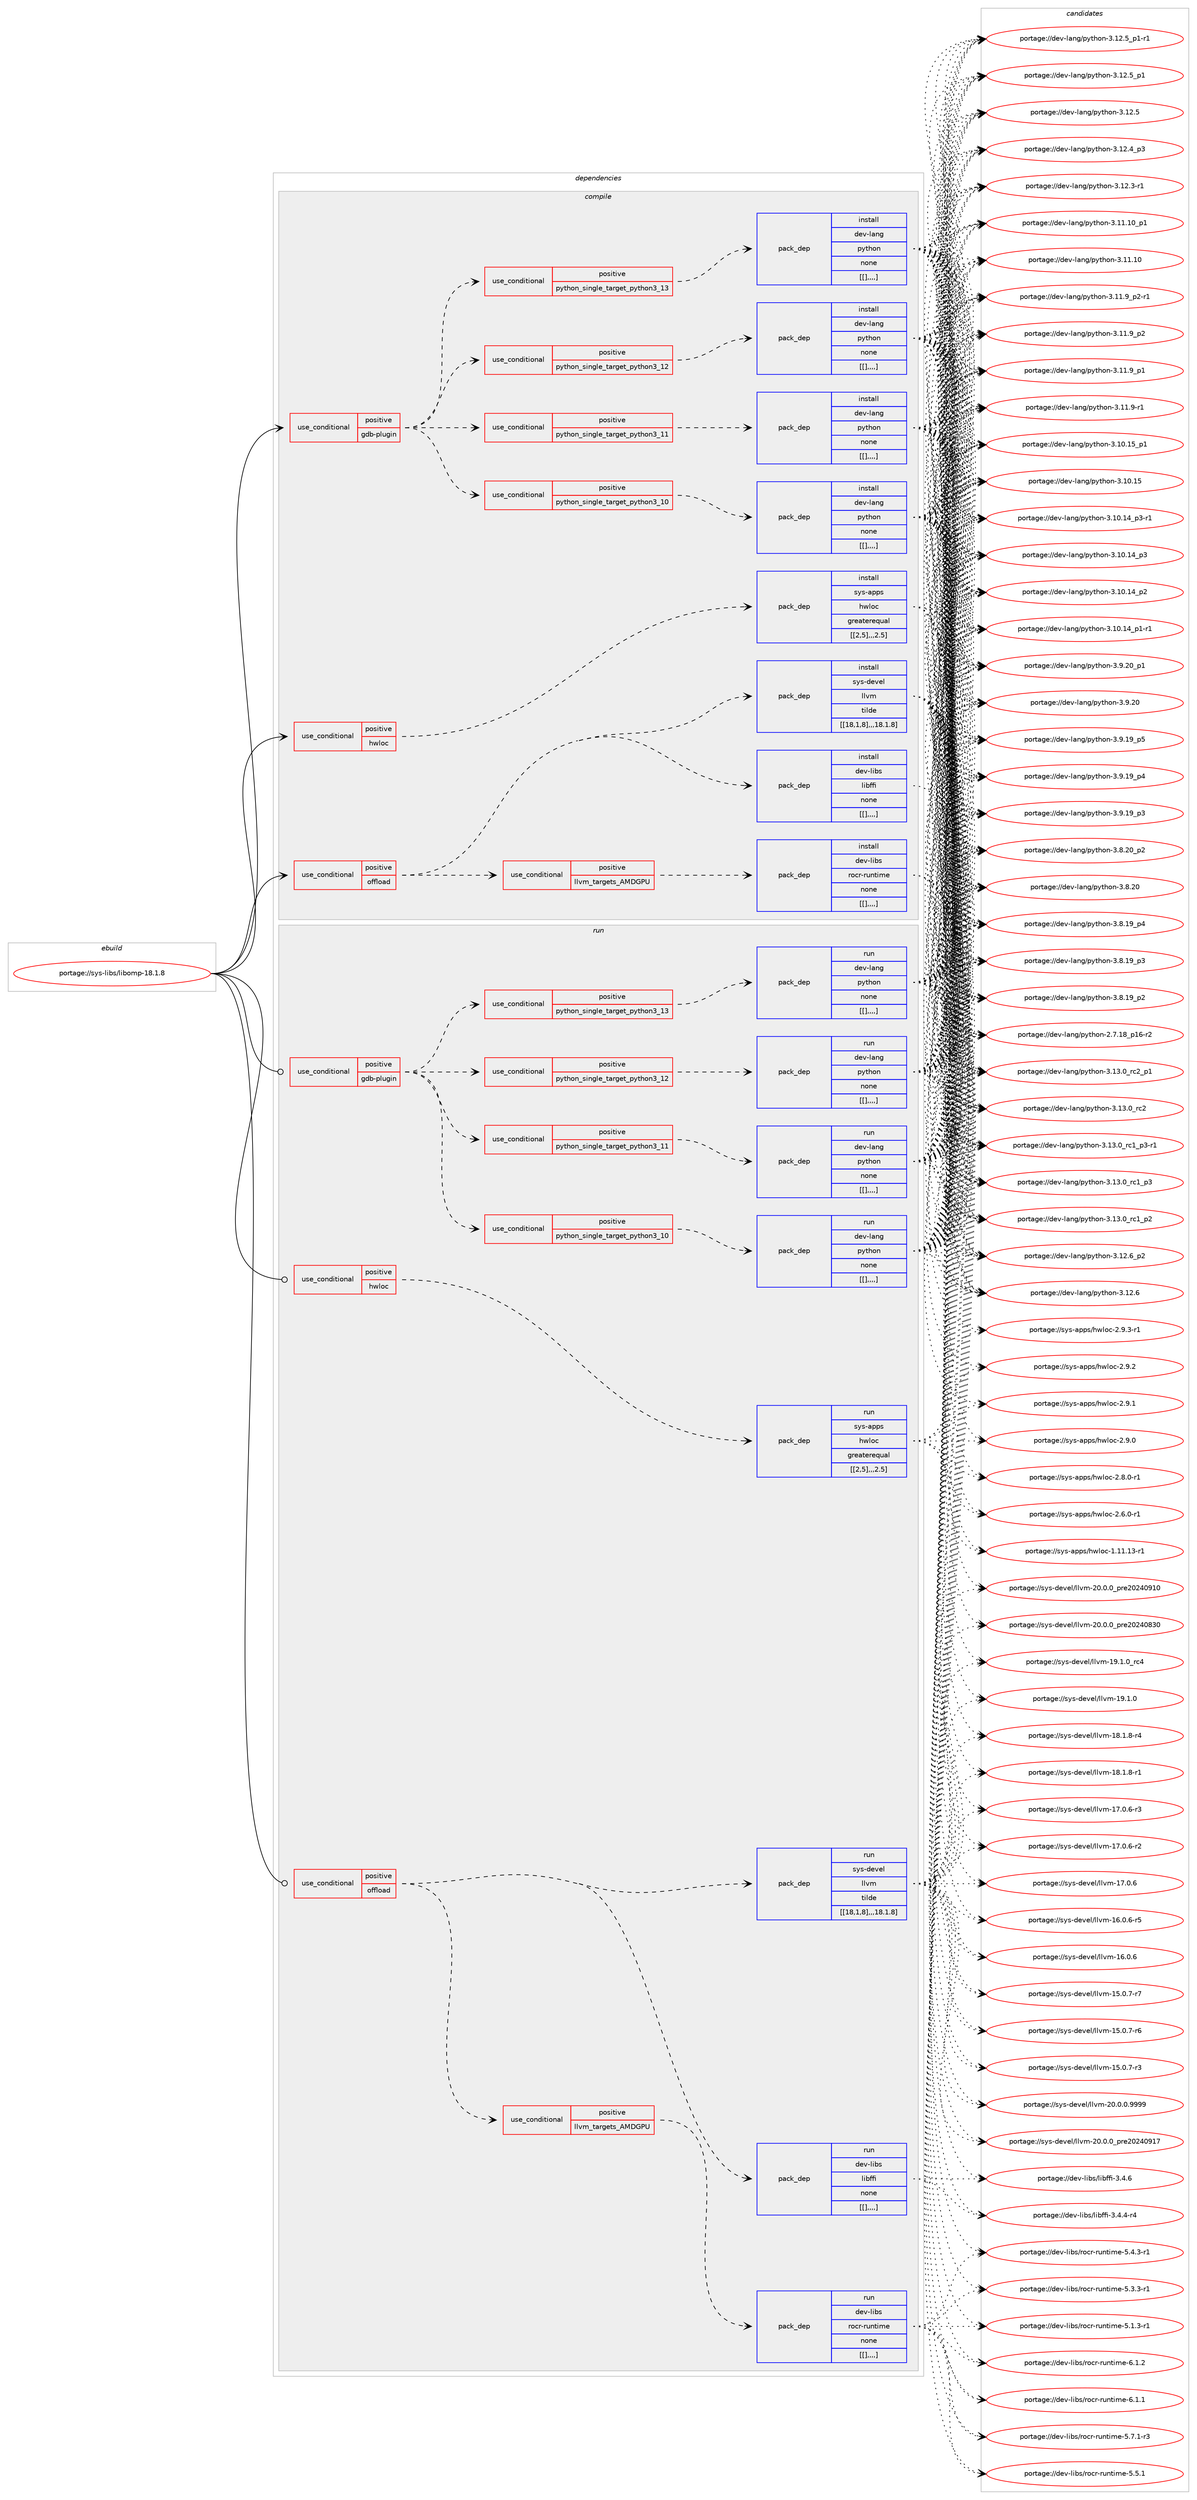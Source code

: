 digraph prolog {

# *************
# Graph options
# *************

newrank=true;
concentrate=true;
compound=true;
graph [rankdir=LR,fontname=Helvetica,fontsize=10,ranksep=1.5];#, ranksep=2.5, nodesep=0.2];
edge  [arrowhead=vee];
node  [fontname=Helvetica,fontsize=10];

# **********
# The ebuild
# **********

subgraph cluster_leftcol {
color=gray;
label=<<i>ebuild</i>>;
id [label="portage://sys-libs/libomp-18.1.8", color=red, width=4, href="../sys-libs/libomp-18.1.8.svg"];
}

# ****************
# The dependencies
# ****************

subgraph cluster_midcol {
color=gray;
label=<<i>dependencies</i>>;
subgraph cluster_compile {
fillcolor="#eeeeee";
style=filled;
label=<<i>compile</i>>;
subgraph cond122685 {
dependency454497 [label=<<TABLE BORDER="0" CELLBORDER="1" CELLSPACING="0" CELLPADDING="4"><TR><TD ROWSPAN="3" CELLPADDING="10">use_conditional</TD></TR><TR><TD>positive</TD></TR><TR><TD>gdb-plugin</TD></TR></TABLE>>, shape=none, color=red];
subgraph cond122686 {
dependency454498 [label=<<TABLE BORDER="0" CELLBORDER="1" CELLSPACING="0" CELLPADDING="4"><TR><TD ROWSPAN="3" CELLPADDING="10">use_conditional</TD></TR><TR><TD>positive</TD></TR><TR><TD>python_single_target_python3_10</TD></TR></TABLE>>, shape=none, color=red];
subgraph pack328808 {
dependency454499 [label=<<TABLE BORDER="0" CELLBORDER="1" CELLSPACING="0" CELLPADDING="4" WIDTH="220"><TR><TD ROWSPAN="6" CELLPADDING="30">pack_dep</TD></TR><TR><TD WIDTH="110">install</TD></TR><TR><TD>dev-lang</TD></TR><TR><TD>python</TD></TR><TR><TD>none</TD></TR><TR><TD>[[],,,,]</TD></TR></TABLE>>, shape=none, color=blue];
}
dependency454498:e -> dependency454499:w [weight=20,style="dashed",arrowhead="vee"];
}
dependency454497:e -> dependency454498:w [weight=20,style="dashed",arrowhead="vee"];
subgraph cond122687 {
dependency454500 [label=<<TABLE BORDER="0" CELLBORDER="1" CELLSPACING="0" CELLPADDING="4"><TR><TD ROWSPAN="3" CELLPADDING="10">use_conditional</TD></TR><TR><TD>positive</TD></TR><TR><TD>python_single_target_python3_11</TD></TR></TABLE>>, shape=none, color=red];
subgraph pack328809 {
dependency454501 [label=<<TABLE BORDER="0" CELLBORDER="1" CELLSPACING="0" CELLPADDING="4" WIDTH="220"><TR><TD ROWSPAN="6" CELLPADDING="30">pack_dep</TD></TR><TR><TD WIDTH="110">install</TD></TR><TR><TD>dev-lang</TD></TR><TR><TD>python</TD></TR><TR><TD>none</TD></TR><TR><TD>[[],,,,]</TD></TR></TABLE>>, shape=none, color=blue];
}
dependency454500:e -> dependency454501:w [weight=20,style="dashed",arrowhead="vee"];
}
dependency454497:e -> dependency454500:w [weight=20,style="dashed",arrowhead="vee"];
subgraph cond122688 {
dependency454502 [label=<<TABLE BORDER="0" CELLBORDER="1" CELLSPACING="0" CELLPADDING="4"><TR><TD ROWSPAN="3" CELLPADDING="10">use_conditional</TD></TR><TR><TD>positive</TD></TR><TR><TD>python_single_target_python3_12</TD></TR></TABLE>>, shape=none, color=red];
subgraph pack328810 {
dependency454503 [label=<<TABLE BORDER="0" CELLBORDER="1" CELLSPACING="0" CELLPADDING="4" WIDTH="220"><TR><TD ROWSPAN="6" CELLPADDING="30">pack_dep</TD></TR><TR><TD WIDTH="110">install</TD></TR><TR><TD>dev-lang</TD></TR><TR><TD>python</TD></TR><TR><TD>none</TD></TR><TR><TD>[[],,,,]</TD></TR></TABLE>>, shape=none, color=blue];
}
dependency454502:e -> dependency454503:w [weight=20,style="dashed",arrowhead="vee"];
}
dependency454497:e -> dependency454502:w [weight=20,style="dashed",arrowhead="vee"];
subgraph cond122689 {
dependency454504 [label=<<TABLE BORDER="0" CELLBORDER="1" CELLSPACING="0" CELLPADDING="4"><TR><TD ROWSPAN="3" CELLPADDING="10">use_conditional</TD></TR><TR><TD>positive</TD></TR><TR><TD>python_single_target_python3_13</TD></TR></TABLE>>, shape=none, color=red];
subgraph pack328811 {
dependency454505 [label=<<TABLE BORDER="0" CELLBORDER="1" CELLSPACING="0" CELLPADDING="4" WIDTH="220"><TR><TD ROWSPAN="6" CELLPADDING="30">pack_dep</TD></TR><TR><TD WIDTH="110">install</TD></TR><TR><TD>dev-lang</TD></TR><TR><TD>python</TD></TR><TR><TD>none</TD></TR><TR><TD>[[],,,,]</TD></TR></TABLE>>, shape=none, color=blue];
}
dependency454504:e -> dependency454505:w [weight=20,style="dashed",arrowhead="vee"];
}
dependency454497:e -> dependency454504:w [weight=20,style="dashed",arrowhead="vee"];
}
id:e -> dependency454497:w [weight=20,style="solid",arrowhead="vee"];
subgraph cond122690 {
dependency454506 [label=<<TABLE BORDER="0" CELLBORDER="1" CELLSPACING="0" CELLPADDING="4"><TR><TD ROWSPAN="3" CELLPADDING="10">use_conditional</TD></TR><TR><TD>positive</TD></TR><TR><TD>hwloc</TD></TR></TABLE>>, shape=none, color=red];
subgraph pack328812 {
dependency454507 [label=<<TABLE BORDER="0" CELLBORDER="1" CELLSPACING="0" CELLPADDING="4" WIDTH="220"><TR><TD ROWSPAN="6" CELLPADDING="30">pack_dep</TD></TR><TR><TD WIDTH="110">install</TD></TR><TR><TD>sys-apps</TD></TR><TR><TD>hwloc</TD></TR><TR><TD>greaterequal</TD></TR><TR><TD>[[2,5],,,2.5]</TD></TR></TABLE>>, shape=none, color=blue];
}
dependency454506:e -> dependency454507:w [weight=20,style="dashed",arrowhead="vee"];
}
id:e -> dependency454506:w [weight=20,style="solid",arrowhead="vee"];
subgraph cond122691 {
dependency454508 [label=<<TABLE BORDER="0" CELLBORDER="1" CELLSPACING="0" CELLPADDING="4"><TR><TD ROWSPAN="3" CELLPADDING="10">use_conditional</TD></TR><TR><TD>positive</TD></TR><TR><TD>offload</TD></TR></TABLE>>, shape=none, color=red];
subgraph pack328813 {
dependency454509 [label=<<TABLE BORDER="0" CELLBORDER="1" CELLSPACING="0" CELLPADDING="4" WIDTH="220"><TR><TD ROWSPAN="6" CELLPADDING="30">pack_dep</TD></TR><TR><TD WIDTH="110">install</TD></TR><TR><TD>dev-libs</TD></TR><TR><TD>libffi</TD></TR><TR><TD>none</TD></TR><TR><TD>[[],,,,]</TD></TR></TABLE>>, shape=none, color=blue];
}
dependency454508:e -> dependency454509:w [weight=20,style="dashed",arrowhead="vee"];
subgraph pack328814 {
dependency454510 [label=<<TABLE BORDER="0" CELLBORDER="1" CELLSPACING="0" CELLPADDING="4" WIDTH="220"><TR><TD ROWSPAN="6" CELLPADDING="30">pack_dep</TD></TR><TR><TD WIDTH="110">install</TD></TR><TR><TD>sys-devel</TD></TR><TR><TD>llvm</TD></TR><TR><TD>tilde</TD></TR><TR><TD>[[18,1,8],,,18.1.8]</TD></TR></TABLE>>, shape=none, color=blue];
}
dependency454508:e -> dependency454510:w [weight=20,style="dashed",arrowhead="vee"];
subgraph cond122692 {
dependency454511 [label=<<TABLE BORDER="0" CELLBORDER="1" CELLSPACING="0" CELLPADDING="4"><TR><TD ROWSPAN="3" CELLPADDING="10">use_conditional</TD></TR><TR><TD>positive</TD></TR><TR><TD>llvm_targets_AMDGPU</TD></TR></TABLE>>, shape=none, color=red];
subgraph pack328815 {
dependency454512 [label=<<TABLE BORDER="0" CELLBORDER="1" CELLSPACING="0" CELLPADDING="4" WIDTH="220"><TR><TD ROWSPAN="6" CELLPADDING="30">pack_dep</TD></TR><TR><TD WIDTH="110">install</TD></TR><TR><TD>dev-libs</TD></TR><TR><TD>rocr-runtime</TD></TR><TR><TD>none</TD></TR><TR><TD>[[],,,,]</TD></TR></TABLE>>, shape=none, color=blue];
}
dependency454511:e -> dependency454512:w [weight=20,style="dashed",arrowhead="vee"];
}
dependency454508:e -> dependency454511:w [weight=20,style="dashed",arrowhead="vee"];
}
id:e -> dependency454508:w [weight=20,style="solid",arrowhead="vee"];
}
subgraph cluster_compileandrun {
fillcolor="#eeeeee";
style=filled;
label=<<i>compile and run</i>>;
}
subgraph cluster_run {
fillcolor="#eeeeee";
style=filled;
label=<<i>run</i>>;
subgraph cond122693 {
dependency454513 [label=<<TABLE BORDER="0" CELLBORDER="1" CELLSPACING="0" CELLPADDING="4"><TR><TD ROWSPAN="3" CELLPADDING="10">use_conditional</TD></TR><TR><TD>positive</TD></TR><TR><TD>gdb-plugin</TD></TR></TABLE>>, shape=none, color=red];
subgraph cond122694 {
dependency454514 [label=<<TABLE BORDER="0" CELLBORDER="1" CELLSPACING="0" CELLPADDING="4"><TR><TD ROWSPAN="3" CELLPADDING="10">use_conditional</TD></TR><TR><TD>positive</TD></TR><TR><TD>python_single_target_python3_10</TD></TR></TABLE>>, shape=none, color=red];
subgraph pack328816 {
dependency454515 [label=<<TABLE BORDER="0" CELLBORDER="1" CELLSPACING="0" CELLPADDING="4" WIDTH="220"><TR><TD ROWSPAN="6" CELLPADDING="30">pack_dep</TD></TR><TR><TD WIDTH="110">run</TD></TR><TR><TD>dev-lang</TD></TR><TR><TD>python</TD></TR><TR><TD>none</TD></TR><TR><TD>[[],,,,]</TD></TR></TABLE>>, shape=none, color=blue];
}
dependency454514:e -> dependency454515:w [weight=20,style="dashed",arrowhead="vee"];
}
dependency454513:e -> dependency454514:w [weight=20,style="dashed",arrowhead="vee"];
subgraph cond122695 {
dependency454516 [label=<<TABLE BORDER="0" CELLBORDER="1" CELLSPACING="0" CELLPADDING="4"><TR><TD ROWSPAN="3" CELLPADDING="10">use_conditional</TD></TR><TR><TD>positive</TD></TR><TR><TD>python_single_target_python3_11</TD></TR></TABLE>>, shape=none, color=red];
subgraph pack328817 {
dependency454517 [label=<<TABLE BORDER="0" CELLBORDER="1" CELLSPACING="0" CELLPADDING="4" WIDTH="220"><TR><TD ROWSPAN="6" CELLPADDING="30">pack_dep</TD></TR><TR><TD WIDTH="110">run</TD></TR><TR><TD>dev-lang</TD></TR><TR><TD>python</TD></TR><TR><TD>none</TD></TR><TR><TD>[[],,,,]</TD></TR></TABLE>>, shape=none, color=blue];
}
dependency454516:e -> dependency454517:w [weight=20,style="dashed",arrowhead="vee"];
}
dependency454513:e -> dependency454516:w [weight=20,style="dashed",arrowhead="vee"];
subgraph cond122696 {
dependency454518 [label=<<TABLE BORDER="0" CELLBORDER="1" CELLSPACING="0" CELLPADDING="4"><TR><TD ROWSPAN="3" CELLPADDING="10">use_conditional</TD></TR><TR><TD>positive</TD></TR><TR><TD>python_single_target_python3_12</TD></TR></TABLE>>, shape=none, color=red];
subgraph pack328818 {
dependency454519 [label=<<TABLE BORDER="0" CELLBORDER="1" CELLSPACING="0" CELLPADDING="4" WIDTH="220"><TR><TD ROWSPAN="6" CELLPADDING="30">pack_dep</TD></TR><TR><TD WIDTH="110">run</TD></TR><TR><TD>dev-lang</TD></TR><TR><TD>python</TD></TR><TR><TD>none</TD></TR><TR><TD>[[],,,,]</TD></TR></TABLE>>, shape=none, color=blue];
}
dependency454518:e -> dependency454519:w [weight=20,style="dashed",arrowhead="vee"];
}
dependency454513:e -> dependency454518:w [weight=20,style="dashed",arrowhead="vee"];
subgraph cond122697 {
dependency454520 [label=<<TABLE BORDER="0" CELLBORDER="1" CELLSPACING="0" CELLPADDING="4"><TR><TD ROWSPAN="3" CELLPADDING="10">use_conditional</TD></TR><TR><TD>positive</TD></TR><TR><TD>python_single_target_python3_13</TD></TR></TABLE>>, shape=none, color=red];
subgraph pack328819 {
dependency454521 [label=<<TABLE BORDER="0" CELLBORDER="1" CELLSPACING="0" CELLPADDING="4" WIDTH="220"><TR><TD ROWSPAN="6" CELLPADDING="30">pack_dep</TD></TR><TR><TD WIDTH="110">run</TD></TR><TR><TD>dev-lang</TD></TR><TR><TD>python</TD></TR><TR><TD>none</TD></TR><TR><TD>[[],,,,]</TD></TR></TABLE>>, shape=none, color=blue];
}
dependency454520:e -> dependency454521:w [weight=20,style="dashed",arrowhead="vee"];
}
dependency454513:e -> dependency454520:w [weight=20,style="dashed",arrowhead="vee"];
}
id:e -> dependency454513:w [weight=20,style="solid",arrowhead="odot"];
subgraph cond122698 {
dependency454522 [label=<<TABLE BORDER="0" CELLBORDER="1" CELLSPACING="0" CELLPADDING="4"><TR><TD ROWSPAN="3" CELLPADDING="10">use_conditional</TD></TR><TR><TD>positive</TD></TR><TR><TD>hwloc</TD></TR></TABLE>>, shape=none, color=red];
subgraph pack328820 {
dependency454523 [label=<<TABLE BORDER="0" CELLBORDER="1" CELLSPACING="0" CELLPADDING="4" WIDTH="220"><TR><TD ROWSPAN="6" CELLPADDING="30">pack_dep</TD></TR><TR><TD WIDTH="110">run</TD></TR><TR><TD>sys-apps</TD></TR><TR><TD>hwloc</TD></TR><TR><TD>greaterequal</TD></TR><TR><TD>[[2,5],,,2.5]</TD></TR></TABLE>>, shape=none, color=blue];
}
dependency454522:e -> dependency454523:w [weight=20,style="dashed",arrowhead="vee"];
}
id:e -> dependency454522:w [weight=20,style="solid",arrowhead="odot"];
subgraph cond122699 {
dependency454524 [label=<<TABLE BORDER="0" CELLBORDER="1" CELLSPACING="0" CELLPADDING="4"><TR><TD ROWSPAN="3" CELLPADDING="10">use_conditional</TD></TR><TR><TD>positive</TD></TR><TR><TD>offload</TD></TR></TABLE>>, shape=none, color=red];
subgraph pack328821 {
dependency454525 [label=<<TABLE BORDER="0" CELLBORDER="1" CELLSPACING="0" CELLPADDING="4" WIDTH="220"><TR><TD ROWSPAN="6" CELLPADDING="30">pack_dep</TD></TR><TR><TD WIDTH="110">run</TD></TR><TR><TD>dev-libs</TD></TR><TR><TD>libffi</TD></TR><TR><TD>none</TD></TR><TR><TD>[[],,,,]</TD></TR></TABLE>>, shape=none, color=blue];
}
dependency454524:e -> dependency454525:w [weight=20,style="dashed",arrowhead="vee"];
subgraph pack328822 {
dependency454526 [label=<<TABLE BORDER="0" CELLBORDER="1" CELLSPACING="0" CELLPADDING="4" WIDTH="220"><TR><TD ROWSPAN="6" CELLPADDING="30">pack_dep</TD></TR><TR><TD WIDTH="110">run</TD></TR><TR><TD>sys-devel</TD></TR><TR><TD>llvm</TD></TR><TR><TD>tilde</TD></TR><TR><TD>[[18,1,8],,,18.1.8]</TD></TR></TABLE>>, shape=none, color=blue];
}
dependency454524:e -> dependency454526:w [weight=20,style="dashed",arrowhead="vee"];
subgraph cond122700 {
dependency454527 [label=<<TABLE BORDER="0" CELLBORDER="1" CELLSPACING="0" CELLPADDING="4"><TR><TD ROWSPAN="3" CELLPADDING="10">use_conditional</TD></TR><TR><TD>positive</TD></TR><TR><TD>llvm_targets_AMDGPU</TD></TR></TABLE>>, shape=none, color=red];
subgraph pack328823 {
dependency454528 [label=<<TABLE BORDER="0" CELLBORDER="1" CELLSPACING="0" CELLPADDING="4" WIDTH="220"><TR><TD ROWSPAN="6" CELLPADDING="30">pack_dep</TD></TR><TR><TD WIDTH="110">run</TD></TR><TR><TD>dev-libs</TD></TR><TR><TD>rocr-runtime</TD></TR><TR><TD>none</TD></TR><TR><TD>[[],,,,]</TD></TR></TABLE>>, shape=none, color=blue];
}
dependency454527:e -> dependency454528:w [weight=20,style="dashed",arrowhead="vee"];
}
dependency454524:e -> dependency454527:w [weight=20,style="dashed",arrowhead="vee"];
}
id:e -> dependency454524:w [weight=20,style="solid",arrowhead="odot"];
}
}

# **************
# The candidates
# **************

subgraph cluster_choices {
rank=same;
color=gray;
label=<<i>candidates</i>>;

subgraph choice328808 {
color=black;
nodesep=1;
choice100101118451089711010347112121116104111110455146495146489511499509511249 [label="portage://dev-lang/python-3.13.0_rc2_p1", color=red, width=4,href="../dev-lang/python-3.13.0_rc2_p1.svg"];
choice10010111845108971101034711212111610411111045514649514648951149950 [label="portage://dev-lang/python-3.13.0_rc2", color=red, width=4,href="../dev-lang/python-3.13.0_rc2.svg"];
choice1001011184510897110103471121211161041111104551464951464895114994995112514511449 [label="portage://dev-lang/python-3.13.0_rc1_p3-r1", color=red, width=4,href="../dev-lang/python-3.13.0_rc1_p3-r1.svg"];
choice100101118451089711010347112121116104111110455146495146489511499499511251 [label="portage://dev-lang/python-3.13.0_rc1_p3", color=red, width=4,href="../dev-lang/python-3.13.0_rc1_p3.svg"];
choice100101118451089711010347112121116104111110455146495146489511499499511250 [label="portage://dev-lang/python-3.13.0_rc1_p2", color=red, width=4,href="../dev-lang/python-3.13.0_rc1_p2.svg"];
choice100101118451089711010347112121116104111110455146495046549511250 [label="portage://dev-lang/python-3.12.6_p2", color=red, width=4,href="../dev-lang/python-3.12.6_p2.svg"];
choice10010111845108971101034711212111610411111045514649504654 [label="portage://dev-lang/python-3.12.6", color=red, width=4,href="../dev-lang/python-3.12.6.svg"];
choice1001011184510897110103471121211161041111104551464950465395112494511449 [label="portage://dev-lang/python-3.12.5_p1-r1", color=red, width=4,href="../dev-lang/python-3.12.5_p1-r1.svg"];
choice100101118451089711010347112121116104111110455146495046539511249 [label="portage://dev-lang/python-3.12.5_p1", color=red, width=4,href="../dev-lang/python-3.12.5_p1.svg"];
choice10010111845108971101034711212111610411111045514649504653 [label="portage://dev-lang/python-3.12.5", color=red, width=4,href="../dev-lang/python-3.12.5.svg"];
choice100101118451089711010347112121116104111110455146495046529511251 [label="portage://dev-lang/python-3.12.4_p3", color=red, width=4,href="../dev-lang/python-3.12.4_p3.svg"];
choice100101118451089711010347112121116104111110455146495046514511449 [label="portage://dev-lang/python-3.12.3-r1", color=red, width=4,href="../dev-lang/python-3.12.3-r1.svg"];
choice10010111845108971101034711212111610411111045514649494649489511249 [label="portage://dev-lang/python-3.11.10_p1", color=red, width=4,href="../dev-lang/python-3.11.10_p1.svg"];
choice1001011184510897110103471121211161041111104551464949464948 [label="portage://dev-lang/python-3.11.10", color=red, width=4,href="../dev-lang/python-3.11.10.svg"];
choice1001011184510897110103471121211161041111104551464949465795112504511449 [label="portage://dev-lang/python-3.11.9_p2-r1", color=red, width=4,href="../dev-lang/python-3.11.9_p2-r1.svg"];
choice100101118451089711010347112121116104111110455146494946579511250 [label="portage://dev-lang/python-3.11.9_p2", color=red, width=4,href="../dev-lang/python-3.11.9_p2.svg"];
choice100101118451089711010347112121116104111110455146494946579511249 [label="portage://dev-lang/python-3.11.9_p1", color=red, width=4,href="../dev-lang/python-3.11.9_p1.svg"];
choice100101118451089711010347112121116104111110455146494946574511449 [label="portage://dev-lang/python-3.11.9-r1", color=red, width=4,href="../dev-lang/python-3.11.9-r1.svg"];
choice10010111845108971101034711212111610411111045514649484649539511249 [label="portage://dev-lang/python-3.10.15_p1", color=red, width=4,href="../dev-lang/python-3.10.15_p1.svg"];
choice1001011184510897110103471121211161041111104551464948464953 [label="portage://dev-lang/python-3.10.15", color=red, width=4,href="../dev-lang/python-3.10.15.svg"];
choice100101118451089711010347112121116104111110455146494846495295112514511449 [label="portage://dev-lang/python-3.10.14_p3-r1", color=red, width=4,href="../dev-lang/python-3.10.14_p3-r1.svg"];
choice10010111845108971101034711212111610411111045514649484649529511251 [label="portage://dev-lang/python-3.10.14_p3", color=red, width=4,href="../dev-lang/python-3.10.14_p3.svg"];
choice10010111845108971101034711212111610411111045514649484649529511250 [label="portage://dev-lang/python-3.10.14_p2", color=red, width=4,href="../dev-lang/python-3.10.14_p2.svg"];
choice100101118451089711010347112121116104111110455146494846495295112494511449 [label="portage://dev-lang/python-3.10.14_p1-r1", color=red, width=4,href="../dev-lang/python-3.10.14_p1-r1.svg"];
choice100101118451089711010347112121116104111110455146574650489511249 [label="portage://dev-lang/python-3.9.20_p1", color=red, width=4,href="../dev-lang/python-3.9.20_p1.svg"];
choice10010111845108971101034711212111610411111045514657465048 [label="portage://dev-lang/python-3.9.20", color=red, width=4,href="../dev-lang/python-3.9.20.svg"];
choice100101118451089711010347112121116104111110455146574649579511253 [label="portage://dev-lang/python-3.9.19_p5", color=red, width=4,href="../dev-lang/python-3.9.19_p5.svg"];
choice100101118451089711010347112121116104111110455146574649579511252 [label="portage://dev-lang/python-3.9.19_p4", color=red, width=4,href="../dev-lang/python-3.9.19_p4.svg"];
choice100101118451089711010347112121116104111110455146574649579511251 [label="portage://dev-lang/python-3.9.19_p3", color=red, width=4,href="../dev-lang/python-3.9.19_p3.svg"];
choice100101118451089711010347112121116104111110455146564650489511250 [label="portage://dev-lang/python-3.8.20_p2", color=red, width=4,href="../dev-lang/python-3.8.20_p2.svg"];
choice10010111845108971101034711212111610411111045514656465048 [label="portage://dev-lang/python-3.8.20", color=red, width=4,href="../dev-lang/python-3.8.20.svg"];
choice100101118451089711010347112121116104111110455146564649579511252 [label="portage://dev-lang/python-3.8.19_p4", color=red, width=4,href="../dev-lang/python-3.8.19_p4.svg"];
choice100101118451089711010347112121116104111110455146564649579511251 [label="portage://dev-lang/python-3.8.19_p3", color=red, width=4,href="../dev-lang/python-3.8.19_p3.svg"];
choice100101118451089711010347112121116104111110455146564649579511250 [label="portage://dev-lang/python-3.8.19_p2", color=red, width=4,href="../dev-lang/python-3.8.19_p2.svg"];
choice100101118451089711010347112121116104111110455046554649569511249544511450 [label="portage://dev-lang/python-2.7.18_p16-r2", color=red, width=4,href="../dev-lang/python-2.7.18_p16-r2.svg"];
dependency454499:e -> choice100101118451089711010347112121116104111110455146495146489511499509511249:w [style=dotted,weight="100"];
dependency454499:e -> choice10010111845108971101034711212111610411111045514649514648951149950:w [style=dotted,weight="100"];
dependency454499:e -> choice1001011184510897110103471121211161041111104551464951464895114994995112514511449:w [style=dotted,weight="100"];
dependency454499:e -> choice100101118451089711010347112121116104111110455146495146489511499499511251:w [style=dotted,weight="100"];
dependency454499:e -> choice100101118451089711010347112121116104111110455146495146489511499499511250:w [style=dotted,weight="100"];
dependency454499:e -> choice100101118451089711010347112121116104111110455146495046549511250:w [style=dotted,weight="100"];
dependency454499:e -> choice10010111845108971101034711212111610411111045514649504654:w [style=dotted,weight="100"];
dependency454499:e -> choice1001011184510897110103471121211161041111104551464950465395112494511449:w [style=dotted,weight="100"];
dependency454499:e -> choice100101118451089711010347112121116104111110455146495046539511249:w [style=dotted,weight="100"];
dependency454499:e -> choice10010111845108971101034711212111610411111045514649504653:w [style=dotted,weight="100"];
dependency454499:e -> choice100101118451089711010347112121116104111110455146495046529511251:w [style=dotted,weight="100"];
dependency454499:e -> choice100101118451089711010347112121116104111110455146495046514511449:w [style=dotted,weight="100"];
dependency454499:e -> choice10010111845108971101034711212111610411111045514649494649489511249:w [style=dotted,weight="100"];
dependency454499:e -> choice1001011184510897110103471121211161041111104551464949464948:w [style=dotted,weight="100"];
dependency454499:e -> choice1001011184510897110103471121211161041111104551464949465795112504511449:w [style=dotted,weight="100"];
dependency454499:e -> choice100101118451089711010347112121116104111110455146494946579511250:w [style=dotted,weight="100"];
dependency454499:e -> choice100101118451089711010347112121116104111110455146494946579511249:w [style=dotted,weight="100"];
dependency454499:e -> choice100101118451089711010347112121116104111110455146494946574511449:w [style=dotted,weight="100"];
dependency454499:e -> choice10010111845108971101034711212111610411111045514649484649539511249:w [style=dotted,weight="100"];
dependency454499:e -> choice1001011184510897110103471121211161041111104551464948464953:w [style=dotted,weight="100"];
dependency454499:e -> choice100101118451089711010347112121116104111110455146494846495295112514511449:w [style=dotted,weight="100"];
dependency454499:e -> choice10010111845108971101034711212111610411111045514649484649529511251:w [style=dotted,weight="100"];
dependency454499:e -> choice10010111845108971101034711212111610411111045514649484649529511250:w [style=dotted,weight="100"];
dependency454499:e -> choice100101118451089711010347112121116104111110455146494846495295112494511449:w [style=dotted,weight="100"];
dependency454499:e -> choice100101118451089711010347112121116104111110455146574650489511249:w [style=dotted,weight="100"];
dependency454499:e -> choice10010111845108971101034711212111610411111045514657465048:w [style=dotted,weight="100"];
dependency454499:e -> choice100101118451089711010347112121116104111110455146574649579511253:w [style=dotted,weight="100"];
dependency454499:e -> choice100101118451089711010347112121116104111110455146574649579511252:w [style=dotted,weight="100"];
dependency454499:e -> choice100101118451089711010347112121116104111110455146574649579511251:w [style=dotted,weight="100"];
dependency454499:e -> choice100101118451089711010347112121116104111110455146564650489511250:w [style=dotted,weight="100"];
dependency454499:e -> choice10010111845108971101034711212111610411111045514656465048:w [style=dotted,weight="100"];
dependency454499:e -> choice100101118451089711010347112121116104111110455146564649579511252:w [style=dotted,weight="100"];
dependency454499:e -> choice100101118451089711010347112121116104111110455146564649579511251:w [style=dotted,weight="100"];
dependency454499:e -> choice100101118451089711010347112121116104111110455146564649579511250:w [style=dotted,weight="100"];
dependency454499:e -> choice100101118451089711010347112121116104111110455046554649569511249544511450:w [style=dotted,weight="100"];
}
subgraph choice328809 {
color=black;
nodesep=1;
choice100101118451089711010347112121116104111110455146495146489511499509511249 [label="portage://dev-lang/python-3.13.0_rc2_p1", color=red, width=4,href="../dev-lang/python-3.13.0_rc2_p1.svg"];
choice10010111845108971101034711212111610411111045514649514648951149950 [label="portage://dev-lang/python-3.13.0_rc2", color=red, width=4,href="../dev-lang/python-3.13.0_rc2.svg"];
choice1001011184510897110103471121211161041111104551464951464895114994995112514511449 [label="portage://dev-lang/python-3.13.0_rc1_p3-r1", color=red, width=4,href="../dev-lang/python-3.13.0_rc1_p3-r1.svg"];
choice100101118451089711010347112121116104111110455146495146489511499499511251 [label="portage://dev-lang/python-3.13.0_rc1_p3", color=red, width=4,href="../dev-lang/python-3.13.0_rc1_p3.svg"];
choice100101118451089711010347112121116104111110455146495146489511499499511250 [label="portage://dev-lang/python-3.13.0_rc1_p2", color=red, width=4,href="../dev-lang/python-3.13.0_rc1_p2.svg"];
choice100101118451089711010347112121116104111110455146495046549511250 [label="portage://dev-lang/python-3.12.6_p2", color=red, width=4,href="../dev-lang/python-3.12.6_p2.svg"];
choice10010111845108971101034711212111610411111045514649504654 [label="portage://dev-lang/python-3.12.6", color=red, width=4,href="../dev-lang/python-3.12.6.svg"];
choice1001011184510897110103471121211161041111104551464950465395112494511449 [label="portage://dev-lang/python-3.12.5_p1-r1", color=red, width=4,href="../dev-lang/python-3.12.5_p1-r1.svg"];
choice100101118451089711010347112121116104111110455146495046539511249 [label="portage://dev-lang/python-3.12.5_p1", color=red, width=4,href="../dev-lang/python-3.12.5_p1.svg"];
choice10010111845108971101034711212111610411111045514649504653 [label="portage://dev-lang/python-3.12.5", color=red, width=4,href="../dev-lang/python-3.12.5.svg"];
choice100101118451089711010347112121116104111110455146495046529511251 [label="portage://dev-lang/python-3.12.4_p3", color=red, width=4,href="../dev-lang/python-3.12.4_p3.svg"];
choice100101118451089711010347112121116104111110455146495046514511449 [label="portage://dev-lang/python-3.12.3-r1", color=red, width=4,href="../dev-lang/python-3.12.3-r1.svg"];
choice10010111845108971101034711212111610411111045514649494649489511249 [label="portage://dev-lang/python-3.11.10_p1", color=red, width=4,href="../dev-lang/python-3.11.10_p1.svg"];
choice1001011184510897110103471121211161041111104551464949464948 [label="portage://dev-lang/python-3.11.10", color=red, width=4,href="../dev-lang/python-3.11.10.svg"];
choice1001011184510897110103471121211161041111104551464949465795112504511449 [label="portage://dev-lang/python-3.11.9_p2-r1", color=red, width=4,href="../dev-lang/python-3.11.9_p2-r1.svg"];
choice100101118451089711010347112121116104111110455146494946579511250 [label="portage://dev-lang/python-3.11.9_p2", color=red, width=4,href="../dev-lang/python-3.11.9_p2.svg"];
choice100101118451089711010347112121116104111110455146494946579511249 [label="portage://dev-lang/python-3.11.9_p1", color=red, width=4,href="../dev-lang/python-3.11.9_p1.svg"];
choice100101118451089711010347112121116104111110455146494946574511449 [label="portage://dev-lang/python-3.11.9-r1", color=red, width=4,href="../dev-lang/python-3.11.9-r1.svg"];
choice10010111845108971101034711212111610411111045514649484649539511249 [label="portage://dev-lang/python-3.10.15_p1", color=red, width=4,href="../dev-lang/python-3.10.15_p1.svg"];
choice1001011184510897110103471121211161041111104551464948464953 [label="portage://dev-lang/python-3.10.15", color=red, width=4,href="../dev-lang/python-3.10.15.svg"];
choice100101118451089711010347112121116104111110455146494846495295112514511449 [label="portage://dev-lang/python-3.10.14_p3-r1", color=red, width=4,href="../dev-lang/python-3.10.14_p3-r1.svg"];
choice10010111845108971101034711212111610411111045514649484649529511251 [label="portage://dev-lang/python-3.10.14_p3", color=red, width=4,href="../dev-lang/python-3.10.14_p3.svg"];
choice10010111845108971101034711212111610411111045514649484649529511250 [label="portage://dev-lang/python-3.10.14_p2", color=red, width=4,href="../dev-lang/python-3.10.14_p2.svg"];
choice100101118451089711010347112121116104111110455146494846495295112494511449 [label="portage://dev-lang/python-3.10.14_p1-r1", color=red, width=4,href="../dev-lang/python-3.10.14_p1-r1.svg"];
choice100101118451089711010347112121116104111110455146574650489511249 [label="portage://dev-lang/python-3.9.20_p1", color=red, width=4,href="../dev-lang/python-3.9.20_p1.svg"];
choice10010111845108971101034711212111610411111045514657465048 [label="portage://dev-lang/python-3.9.20", color=red, width=4,href="../dev-lang/python-3.9.20.svg"];
choice100101118451089711010347112121116104111110455146574649579511253 [label="portage://dev-lang/python-3.9.19_p5", color=red, width=4,href="../dev-lang/python-3.9.19_p5.svg"];
choice100101118451089711010347112121116104111110455146574649579511252 [label="portage://dev-lang/python-3.9.19_p4", color=red, width=4,href="../dev-lang/python-3.9.19_p4.svg"];
choice100101118451089711010347112121116104111110455146574649579511251 [label="portage://dev-lang/python-3.9.19_p3", color=red, width=4,href="../dev-lang/python-3.9.19_p3.svg"];
choice100101118451089711010347112121116104111110455146564650489511250 [label="portage://dev-lang/python-3.8.20_p2", color=red, width=4,href="../dev-lang/python-3.8.20_p2.svg"];
choice10010111845108971101034711212111610411111045514656465048 [label="portage://dev-lang/python-3.8.20", color=red, width=4,href="../dev-lang/python-3.8.20.svg"];
choice100101118451089711010347112121116104111110455146564649579511252 [label="portage://dev-lang/python-3.8.19_p4", color=red, width=4,href="../dev-lang/python-3.8.19_p4.svg"];
choice100101118451089711010347112121116104111110455146564649579511251 [label="portage://dev-lang/python-3.8.19_p3", color=red, width=4,href="../dev-lang/python-3.8.19_p3.svg"];
choice100101118451089711010347112121116104111110455146564649579511250 [label="portage://dev-lang/python-3.8.19_p2", color=red, width=4,href="../dev-lang/python-3.8.19_p2.svg"];
choice100101118451089711010347112121116104111110455046554649569511249544511450 [label="portage://dev-lang/python-2.7.18_p16-r2", color=red, width=4,href="../dev-lang/python-2.7.18_p16-r2.svg"];
dependency454501:e -> choice100101118451089711010347112121116104111110455146495146489511499509511249:w [style=dotted,weight="100"];
dependency454501:e -> choice10010111845108971101034711212111610411111045514649514648951149950:w [style=dotted,weight="100"];
dependency454501:e -> choice1001011184510897110103471121211161041111104551464951464895114994995112514511449:w [style=dotted,weight="100"];
dependency454501:e -> choice100101118451089711010347112121116104111110455146495146489511499499511251:w [style=dotted,weight="100"];
dependency454501:e -> choice100101118451089711010347112121116104111110455146495146489511499499511250:w [style=dotted,weight="100"];
dependency454501:e -> choice100101118451089711010347112121116104111110455146495046549511250:w [style=dotted,weight="100"];
dependency454501:e -> choice10010111845108971101034711212111610411111045514649504654:w [style=dotted,weight="100"];
dependency454501:e -> choice1001011184510897110103471121211161041111104551464950465395112494511449:w [style=dotted,weight="100"];
dependency454501:e -> choice100101118451089711010347112121116104111110455146495046539511249:w [style=dotted,weight="100"];
dependency454501:e -> choice10010111845108971101034711212111610411111045514649504653:w [style=dotted,weight="100"];
dependency454501:e -> choice100101118451089711010347112121116104111110455146495046529511251:w [style=dotted,weight="100"];
dependency454501:e -> choice100101118451089711010347112121116104111110455146495046514511449:w [style=dotted,weight="100"];
dependency454501:e -> choice10010111845108971101034711212111610411111045514649494649489511249:w [style=dotted,weight="100"];
dependency454501:e -> choice1001011184510897110103471121211161041111104551464949464948:w [style=dotted,weight="100"];
dependency454501:e -> choice1001011184510897110103471121211161041111104551464949465795112504511449:w [style=dotted,weight="100"];
dependency454501:e -> choice100101118451089711010347112121116104111110455146494946579511250:w [style=dotted,weight="100"];
dependency454501:e -> choice100101118451089711010347112121116104111110455146494946579511249:w [style=dotted,weight="100"];
dependency454501:e -> choice100101118451089711010347112121116104111110455146494946574511449:w [style=dotted,weight="100"];
dependency454501:e -> choice10010111845108971101034711212111610411111045514649484649539511249:w [style=dotted,weight="100"];
dependency454501:e -> choice1001011184510897110103471121211161041111104551464948464953:w [style=dotted,weight="100"];
dependency454501:e -> choice100101118451089711010347112121116104111110455146494846495295112514511449:w [style=dotted,weight="100"];
dependency454501:e -> choice10010111845108971101034711212111610411111045514649484649529511251:w [style=dotted,weight="100"];
dependency454501:e -> choice10010111845108971101034711212111610411111045514649484649529511250:w [style=dotted,weight="100"];
dependency454501:e -> choice100101118451089711010347112121116104111110455146494846495295112494511449:w [style=dotted,weight="100"];
dependency454501:e -> choice100101118451089711010347112121116104111110455146574650489511249:w [style=dotted,weight="100"];
dependency454501:e -> choice10010111845108971101034711212111610411111045514657465048:w [style=dotted,weight="100"];
dependency454501:e -> choice100101118451089711010347112121116104111110455146574649579511253:w [style=dotted,weight="100"];
dependency454501:e -> choice100101118451089711010347112121116104111110455146574649579511252:w [style=dotted,weight="100"];
dependency454501:e -> choice100101118451089711010347112121116104111110455146574649579511251:w [style=dotted,weight="100"];
dependency454501:e -> choice100101118451089711010347112121116104111110455146564650489511250:w [style=dotted,weight="100"];
dependency454501:e -> choice10010111845108971101034711212111610411111045514656465048:w [style=dotted,weight="100"];
dependency454501:e -> choice100101118451089711010347112121116104111110455146564649579511252:w [style=dotted,weight="100"];
dependency454501:e -> choice100101118451089711010347112121116104111110455146564649579511251:w [style=dotted,weight="100"];
dependency454501:e -> choice100101118451089711010347112121116104111110455146564649579511250:w [style=dotted,weight="100"];
dependency454501:e -> choice100101118451089711010347112121116104111110455046554649569511249544511450:w [style=dotted,weight="100"];
}
subgraph choice328810 {
color=black;
nodesep=1;
choice100101118451089711010347112121116104111110455146495146489511499509511249 [label="portage://dev-lang/python-3.13.0_rc2_p1", color=red, width=4,href="../dev-lang/python-3.13.0_rc2_p1.svg"];
choice10010111845108971101034711212111610411111045514649514648951149950 [label="portage://dev-lang/python-3.13.0_rc2", color=red, width=4,href="../dev-lang/python-3.13.0_rc2.svg"];
choice1001011184510897110103471121211161041111104551464951464895114994995112514511449 [label="portage://dev-lang/python-3.13.0_rc1_p3-r1", color=red, width=4,href="../dev-lang/python-3.13.0_rc1_p3-r1.svg"];
choice100101118451089711010347112121116104111110455146495146489511499499511251 [label="portage://dev-lang/python-3.13.0_rc1_p3", color=red, width=4,href="../dev-lang/python-3.13.0_rc1_p3.svg"];
choice100101118451089711010347112121116104111110455146495146489511499499511250 [label="portage://dev-lang/python-3.13.0_rc1_p2", color=red, width=4,href="../dev-lang/python-3.13.0_rc1_p2.svg"];
choice100101118451089711010347112121116104111110455146495046549511250 [label="portage://dev-lang/python-3.12.6_p2", color=red, width=4,href="../dev-lang/python-3.12.6_p2.svg"];
choice10010111845108971101034711212111610411111045514649504654 [label="portage://dev-lang/python-3.12.6", color=red, width=4,href="../dev-lang/python-3.12.6.svg"];
choice1001011184510897110103471121211161041111104551464950465395112494511449 [label="portage://dev-lang/python-3.12.5_p1-r1", color=red, width=4,href="../dev-lang/python-3.12.5_p1-r1.svg"];
choice100101118451089711010347112121116104111110455146495046539511249 [label="portage://dev-lang/python-3.12.5_p1", color=red, width=4,href="../dev-lang/python-3.12.5_p1.svg"];
choice10010111845108971101034711212111610411111045514649504653 [label="portage://dev-lang/python-3.12.5", color=red, width=4,href="../dev-lang/python-3.12.5.svg"];
choice100101118451089711010347112121116104111110455146495046529511251 [label="portage://dev-lang/python-3.12.4_p3", color=red, width=4,href="../dev-lang/python-3.12.4_p3.svg"];
choice100101118451089711010347112121116104111110455146495046514511449 [label="portage://dev-lang/python-3.12.3-r1", color=red, width=4,href="../dev-lang/python-3.12.3-r1.svg"];
choice10010111845108971101034711212111610411111045514649494649489511249 [label="portage://dev-lang/python-3.11.10_p1", color=red, width=4,href="../dev-lang/python-3.11.10_p1.svg"];
choice1001011184510897110103471121211161041111104551464949464948 [label="portage://dev-lang/python-3.11.10", color=red, width=4,href="../dev-lang/python-3.11.10.svg"];
choice1001011184510897110103471121211161041111104551464949465795112504511449 [label="portage://dev-lang/python-3.11.9_p2-r1", color=red, width=4,href="../dev-lang/python-3.11.9_p2-r1.svg"];
choice100101118451089711010347112121116104111110455146494946579511250 [label="portage://dev-lang/python-3.11.9_p2", color=red, width=4,href="../dev-lang/python-3.11.9_p2.svg"];
choice100101118451089711010347112121116104111110455146494946579511249 [label="portage://dev-lang/python-3.11.9_p1", color=red, width=4,href="../dev-lang/python-3.11.9_p1.svg"];
choice100101118451089711010347112121116104111110455146494946574511449 [label="portage://dev-lang/python-3.11.9-r1", color=red, width=4,href="../dev-lang/python-3.11.9-r1.svg"];
choice10010111845108971101034711212111610411111045514649484649539511249 [label="portage://dev-lang/python-3.10.15_p1", color=red, width=4,href="../dev-lang/python-3.10.15_p1.svg"];
choice1001011184510897110103471121211161041111104551464948464953 [label="portage://dev-lang/python-3.10.15", color=red, width=4,href="../dev-lang/python-3.10.15.svg"];
choice100101118451089711010347112121116104111110455146494846495295112514511449 [label="portage://dev-lang/python-3.10.14_p3-r1", color=red, width=4,href="../dev-lang/python-3.10.14_p3-r1.svg"];
choice10010111845108971101034711212111610411111045514649484649529511251 [label="portage://dev-lang/python-3.10.14_p3", color=red, width=4,href="../dev-lang/python-3.10.14_p3.svg"];
choice10010111845108971101034711212111610411111045514649484649529511250 [label="portage://dev-lang/python-3.10.14_p2", color=red, width=4,href="../dev-lang/python-3.10.14_p2.svg"];
choice100101118451089711010347112121116104111110455146494846495295112494511449 [label="portage://dev-lang/python-3.10.14_p1-r1", color=red, width=4,href="../dev-lang/python-3.10.14_p1-r1.svg"];
choice100101118451089711010347112121116104111110455146574650489511249 [label="portage://dev-lang/python-3.9.20_p1", color=red, width=4,href="../dev-lang/python-3.9.20_p1.svg"];
choice10010111845108971101034711212111610411111045514657465048 [label="portage://dev-lang/python-3.9.20", color=red, width=4,href="../dev-lang/python-3.9.20.svg"];
choice100101118451089711010347112121116104111110455146574649579511253 [label="portage://dev-lang/python-3.9.19_p5", color=red, width=4,href="../dev-lang/python-3.9.19_p5.svg"];
choice100101118451089711010347112121116104111110455146574649579511252 [label="portage://dev-lang/python-3.9.19_p4", color=red, width=4,href="../dev-lang/python-3.9.19_p4.svg"];
choice100101118451089711010347112121116104111110455146574649579511251 [label="portage://dev-lang/python-3.9.19_p3", color=red, width=4,href="../dev-lang/python-3.9.19_p3.svg"];
choice100101118451089711010347112121116104111110455146564650489511250 [label="portage://dev-lang/python-3.8.20_p2", color=red, width=4,href="../dev-lang/python-3.8.20_p2.svg"];
choice10010111845108971101034711212111610411111045514656465048 [label="portage://dev-lang/python-3.8.20", color=red, width=4,href="../dev-lang/python-3.8.20.svg"];
choice100101118451089711010347112121116104111110455146564649579511252 [label="portage://dev-lang/python-3.8.19_p4", color=red, width=4,href="../dev-lang/python-3.8.19_p4.svg"];
choice100101118451089711010347112121116104111110455146564649579511251 [label="portage://dev-lang/python-3.8.19_p3", color=red, width=4,href="../dev-lang/python-3.8.19_p3.svg"];
choice100101118451089711010347112121116104111110455146564649579511250 [label="portage://dev-lang/python-3.8.19_p2", color=red, width=4,href="../dev-lang/python-3.8.19_p2.svg"];
choice100101118451089711010347112121116104111110455046554649569511249544511450 [label="portage://dev-lang/python-2.7.18_p16-r2", color=red, width=4,href="../dev-lang/python-2.7.18_p16-r2.svg"];
dependency454503:e -> choice100101118451089711010347112121116104111110455146495146489511499509511249:w [style=dotted,weight="100"];
dependency454503:e -> choice10010111845108971101034711212111610411111045514649514648951149950:w [style=dotted,weight="100"];
dependency454503:e -> choice1001011184510897110103471121211161041111104551464951464895114994995112514511449:w [style=dotted,weight="100"];
dependency454503:e -> choice100101118451089711010347112121116104111110455146495146489511499499511251:w [style=dotted,weight="100"];
dependency454503:e -> choice100101118451089711010347112121116104111110455146495146489511499499511250:w [style=dotted,weight="100"];
dependency454503:e -> choice100101118451089711010347112121116104111110455146495046549511250:w [style=dotted,weight="100"];
dependency454503:e -> choice10010111845108971101034711212111610411111045514649504654:w [style=dotted,weight="100"];
dependency454503:e -> choice1001011184510897110103471121211161041111104551464950465395112494511449:w [style=dotted,weight="100"];
dependency454503:e -> choice100101118451089711010347112121116104111110455146495046539511249:w [style=dotted,weight="100"];
dependency454503:e -> choice10010111845108971101034711212111610411111045514649504653:w [style=dotted,weight="100"];
dependency454503:e -> choice100101118451089711010347112121116104111110455146495046529511251:w [style=dotted,weight="100"];
dependency454503:e -> choice100101118451089711010347112121116104111110455146495046514511449:w [style=dotted,weight="100"];
dependency454503:e -> choice10010111845108971101034711212111610411111045514649494649489511249:w [style=dotted,weight="100"];
dependency454503:e -> choice1001011184510897110103471121211161041111104551464949464948:w [style=dotted,weight="100"];
dependency454503:e -> choice1001011184510897110103471121211161041111104551464949465795112504511449:w [style=dotted,weight="100"];
dependency454503:e -> choice100101118451089711010347112121116104111110455146494946579511250:w [style=dotted,weight="100"];
dependency454503:e -> choice100101118451089711010347112121116104111110455146494946579511249:w [style=dotted,weight="100"];
dependency454503:e -> choice100101118451089711010347112121116104111110455146494946574511449:w [style=dotted,weight="100"];
dependency454503:e -> choice10010111845108971101034711212111610411111045514649484649539511249:w [style=dotted,weight="100"];
dependency454503:e -> choice1001011184510897110103471121211161041111104551464948464953:w [style=dotted,weight="100"];
dependency454503:e -> choice100101118451089711010347112121116104111110455146494846495295112514511449:w [style=dotted,weight="100"];
dependency454503:e -> choice10010111845108971101034711212111610411111045514649484649529511251:w [style=dotted,weight="100"];
dependency454503:e -> choice10010111845108971101034711212111610411111045514649484649529511250:w [style=dotted,weight="100"];
dependency454503:e -> choice100101118451089711010347112121116104111110455146494846495295112494511449:w [style=dotted,weight="100"];
dependency454503:e -> choice100101118451089711010347112121116104111110455146574650489511249:w [style=dotted,weight="100"];
dependency454503:e -> choice10010111845108971101034711212111610411111045514657465048:w [style=dotted,weight="100"];
dependency454503:e -> choice100101118451089711010347112121116104111110455146574649579511253:w [style=dotted,weight="100"];
dependency454503:e -> choice100101118451089711010347112121116104111110455146574649579511252:w [style=dotted,weight="100"];
dependency454503:e -> choice100101118451089711010347112121116104111110455146574649579511251:w [style=dotted,weight="100"];
dependency454503:e -> choice100101118451089711010347112121116104111110455146564650489511250:w [style=dotted,weight="100"];
dependency454503:e -> choice10010111845108971101034711212111610411111045514656465048:w [style=dotted,weight="100"];
dependency454503:e -> choice100101118451089711010347112121116104111110455146564649579511252:w [style=dotted,weight="100"];
dependency454503:e -> choice100101118451089711010347112121116104111110455146564649579511251:w [style=dotted,weight="100"];
dependency454503:e -> choice100101118451089711010347112121116104111110455146564649579511250:w [style=dotted,weight="100"];
dependency454503:e -> choice100101118451089711010347112121116104111110455046554649569511249544511450:w [style=dotted,weight="100"];
}
subgraph choice328811 {
color=black;
nodesep=1;
choice100101118451089711010347112121116104111110455146495146489511499509511249 [label="portage://dev-lang/python-3.13.0_rc2_p1", color=red, width=4,href="../dev-lang/python-3.13.0_rc2_p1.svg"];
choice10010111845108971101034711212111610411111045514649514648951149950 [label="portage://dev-lang/python-3.13.0_rc2", color=red, width=4,href="../dev-lang/python-3.13.0_rc2.svg"];
choice1001011184510897110103471121211161041111104551464951464895114994995112514511449 [label="portage://dev-lang/python-3.13.0_rc1_p3-r1", color=red, width=4,href="../dev-lang/python-3.13.0_rc1_p3-r1.svg"];
choice100101118451089711010347112121116104111110455146495146489511499499511251 [label="portage://dev-lang/python-3.13.0_rc1_p3", color=red, width=4,href="../dev-lang/python-3.13.0_rc1_p3.svg"];
choice100101118451089711010347112121116104111110455146495146489511499499511250 [label="portage://dev-lang/python-3.13.0_rc1_p2", color=red, width=4,href="../dev-lang/python-3.13.0_rc1_p2.svg"];
choice100101118451089711010347112121116104111110455146495046549511250 [label="portage://dev-lang/python-3.12.6_p2", color=red, width=4,href="../dev-lang/python-3.12.6_p2.svg"];
choice10010111845108971101034711212111610411111045514649504654 [label="portage://dev-lang/python-3.12.6", color=red, width=4,href="../dev-lang/python-3.12.6.svg"];
choice1001011184510897110103471121211161041111104551464950465395112494511449 [label="portage://dev-lang/python-3.12.5_p1-r1", color=red, width=4,href="../dev-lang/python-3.12.5_p1-r1.svg"];
choice100101118451089711010347112121116104111110455146495046539511249 [label="portage://dev-lang/python-3.12.5_p1", color=red, width=4,href="../dev-lang/python-3.12.5_p1.svg"];
choice10010111845108971101034711212111610411111045514649504653 [label="portage://dev-lang/python-3.12.5", color=red, width=4,href="../dev-lang/python-3.12.5.svg"];
choice100101118451089711010347112121116104111110455146495046529511251 [label="portage://dev-lang/python-3.12.4_p3", color=red, width=4,href="../dev-lang/python-3.12.4_p3.svg"];
choice100101118451089711010347112121116104111110455146495046514511449 [label="portage://dev-lang/python-3.12.3-r1", color=red, width=4,href="../dev-lang/python-3.12.3-r1.svg"];
choice10010111845108971101034711212111610411111045514649494649489511249 [label="portage://dev-lang/python-3.11.10_p1", color=red, width=4,href="../dev-lang/python-3.11.10_p1.svg"];
choice1001011184510897110103471121211161041111104551464949464948 [label="portage://dev-lang/python-3.11.10", color=red, width=4,href="../dev-lang/python-3.11.10.svg"];
choice1001011184510897110103471121211161041111104551464949465795112504511449 [label="portage://dev-lang/python-3.11.9_p2-r1", color=red, width=4,href="../dev-lang/python-3.11.9_p2-r1.svg"];
choice100101118451089711010347112121116104111110455146494946579511250 [label="portage://dev-lang/python-3.11.9_p2", color=red, width=4,href="../dev-lang/python-3.11.9_p2.svg"];
choice100101118451089711010347112121116104111110455146494946579511249 [label="portage://dev-lang/python-3.11.9_p1", color=red, width=4,href="../dev-lang/python-3.11.9_p1.svg"];
choice100101118451089711010347112121116104111110455146494946574511449 [label="portage://dev-lang/python-3.11.9-r1", color=red, width=4,href="../dev-lang/python-3.11.9-r1.svg"];
choice10010111845108971101034711212111610411111045514649484649539511249 [label="portage://dev-lang/python-3.10.15_p1", color=red, width=4,href="../dev-lang/python-3.10.15_p1.svg"];
choice1001011184510897110103471121211161041111104551464948464953 [label="portage://dev-lang/python-3.10.15", color=red, width=4,href="../dev-lang/python-3.10.15.svg"];
choice100101118451089711010347112121116104111110455146494846495295112514511449 [label="portage://dev-lang/python-3.10.14_p3-r1", color=red, width=4,href="../dev-lang/python-3.10.14_p3-r1.svg"];
choice10010111845108971101034711212111610411111045514649484649529511251 [label="portage://dev-lang/python-3.10.14_p3", color=red, width=4,href="../dev-lang/python-3.10.14_p3.svg"];
choice10010111845108971101034711212111610411111045514649484649529511250 [label="portage://dev-lang/python-3.10.14_p2", color=red, width=4,href="../dev-lang/python-3.10.14_p2.svg"];
choice100101118451089711010347112121116104111110455146494846495295112494511449 [label="portage://dev-lang/python-3.10.14_p1-r1", color=red, width=4,href="../dev-lang/python-3.10.14_p1-r1.svg"];
choice100101118451089711010347112121116104111110455146574650489511249 [label="portage://dev-lang/python-3.9.20_p1", color=red, width=4,href="../dev-lang/python-3.9.20_p1.svg"];
choice10010111845108971101034711212111610411111045514657465048 [label="portage://dev-lang/python-3.9.20", color=red, width=4,href="../dev-lang/python-3.9.20.svg"];
choice100101118451089711010347112121116104111110455146574649579511253 [label="portage://dev-lang/python-3.9.19_p5", color=red, width=4,href="../dev-lang/python-3.9.19_p5.svg"];
choice100101118451089711010347112121116104111110455146574649579511252 [label="portage://dev-lang/python-3.9.19_p4", color=red, width=4,href="../dev-lang/python-3.9.19_p4.svg"];
choice100101118451089711010347112121116104111110455146574649579511251 [label="portage://dev-lang/python-3.9.19_p3", color=red, width=4,href="../dev-lang/python-3.9.19_p3.svg"];
choice100101118451089711010347112121116104111110455146564650489511250 [label="portage://dev-lang/python-3.8.20_p2", color=red, width=4,href="../dev-lang/python-3.8.20_p2.svg"];
choice10010111845108971101034711212111610411111045514656465048 [label="portage://dev-lang/python-3.8.20", color=red, width=4,href="../dev-lang/python-3.8.20.svg"];
choice100101118451089711010347112121116104111110455146564649579511252 [label="portage://dev-lang/python-3.8.19_p4", color=red, width=4,href="../dev-lang/python-3.8.19_p4.svg"];
choice100101118451089711010347112121116104111110455146564649579511251 [label="portage://dev-lang/python-3.8.19_p3", color=red, width=4,href="../dev-lang/python-3.8.19_p3.svg"];
choice100101118451089711010347112121116104111110455146564649579511250 [label="portage://dev-lang/python-3.8.19_p2", color=red, width=4,href="../dev-lang/python-3.8.19_p2.svg"];
choice100101118451089711010347112121116104111110455046554649569511249544511450 [label="portage://dev-lang/python-2.7.18_p16-r2", color=red, width=4,href="../dev-lang/python-2.7.18_p16-r2.svg"];
dependency454505:e -> choice100101118451089711010347112121116104111110455146495146489511499509511249:w [style=dotted,weight="100"];
dependency454505:e -> choice10010111845108971101034711212111610411111045514649514648951149950:w [style=dotted,weight="100"];
dependency454505:e -> choice1001011184510897110103471121211161041111104551464951464895114994995112514511449:w [style=dotted,weight="100"];
dependency454505:e -> choice100101118451089711010347112121116104111110455146495146489511499499511251:w [style=dotted,weight="100"];
dependency454505:e -> choice100101118451089711010347112121116104111110455146495146489511499499511250:w [style=dotted,weight="100"];
dependency454505:e -> choice100101118451089711010347112121116104111110455146495046549511250:w [style=dotted,weight="100"];
dependency454505:e -> choice10010111845108971101034711212111610411111045514649504654:w [style=dotted,weight="100"];
dependency454505:e -> choice1001011184510897110103471121211161041111104551464950465395112494511449:w [style=dotted,weight="100"];
dependency454505:e -> choice100101118451089711010347112121116104111110455146495046539511249:w [style=dotted,weight="100"];
dependency454505:e -> choice10010111845108971101034711212111610411111045514649504653:w [style=dotted,weight="100"];
dependency454505:e -> choice100101118451089711010347112121116104111110455146495046529511251:w [style=dotted,weight="100"];
dependency454505:e -> choice100101118451089711010347112121116104111110455146495046514511449:w [style=dotted,weight="100"];
dependency454505:e -> choice10010111845108971101034711212111610411111045514649494649489511249:w [style=dotted,weight="100"];
dependency454505:e -> choice1001011184510897110103471121211161041111104551464949464948:w [style=dotted,weight="100"];
dependency454505:e -> choice1001011184510897110103471121211161041111104551464949465795112504511449:w [style=dotted,weight="100"];
dependency454505:e -> choice100101118451089711010347112121116104111110455146494946579511250:w [style=dotted,weight="100"];
dependency454505:e -> choice100101118451089711010347112121116104111110455146494946579511249:w [style=dotted,weight="100"];
dependency454505:e -> choice100101118451089711010347112121116104111110455146494946574511449:w [style=dotted,weight="100"];
dependency454505:e -> choice10010111845108971101034711212111610411111045514649484649539511249:w [style=dotted,weight="100"];
dependency454505:e -> choice1001011184510897110103471121211161041111104551464948464953:w [style=dotted,weight="100"];
dependency454505:e -> choice100101118451089711010347112121116104111110455146494846495295112514511449:w [style=dotted,weight="100"];
dependency454505:e -> choice10010111845108971101034711212111610411111045514649484649529511251:w [style=dotted,weight="100"];
dependency454505:e -> choice10010111845108971101034711212111610411111045514649484649529511250:w [style=dotted,weight="100"];
dependency454505:e -> choice100101118451089711010347112121116104111110455146494846495295112494511449:w [style=dotted,weight="100"];
dependency454505:e -> choice100101118451089711010347112121116104111110455146574650489511249:w [style=dotted,weight="100"];
dependency454505:e -> choice10010111845108971101034711212111610411111045514657465048:w [style=dotted,weight="100"];
dependency454505:e -> choice100101118451089711010347112121116104111110455146574649579511253:w [style=dotted,weight="100"];
dependency454505:e -> choice100101118451089711010347112121116104111110455146574649579511252:w [style=dotted,weight="100"];
dependency454505:e -> choice100101118451089711010347112121116104111110455146574649579511251:w [style=dotted,weight="100"];
dependency454505:e -> choice100101118451089711010347112121116104111110455146564650489511250:w [style=dotted,weight="100"];
dependency454505:e -> choice10010111845108971101034711212111610411111045514656465048:w [style=dotted,weight="100"];
dependency454505:e -> choice100101118451089711010347112121116104111110455146564649579511252:w [style=dotted,weight="100"];
dependency454505:e -> choice100101118451089711010347112121116104111110455146564649579511251:w [style=dotted,weight="100"];
dependency454505:e -> choice100101118451089711010347112121116104111110455146564649579511250:w [style=dotted,weight="100"];
dependency454505:e -> choice100101118451089711010347112121116104111110455046554649569511249544511450:w [style=dotted,weight="100"];
}
subgraph choice328812 {
color=black;
nodesep=1;
choice115121115459711211211547104119108111994550465746514511449 [label="portage://sys-apps/hwloc-2.9.3-r1", color=red, width=4,href="../sys-apps/hwloc-2.9.3-r1.svg"];
choice11512111545971121121154710411910811199455046574650 [label="portage://sys-apps/hwloc-2.9.2", color=red, width=4,href="../sys-apps/hwloc-2.9.2.svg"];
choice11512111545971121121154710411910811199455046574649 [label="portage://sys-apps/hwloc-2.9.1", color=red, width=4,href="../sys-apps/hwloc-2.9.1.svg"];
choice11512111545971121121154710411910811199455046574648 [label="portage://sys-apps/hwloc-2.9.0", color=red, width=4,href="../sys-apps/hwloc-2.9.0.svg"];
choice115121115459711211211547104119108111994550465646484511449 [label="portage://sys-apps/hwloc-2.8.0-r1", color=red, width=4,href="../sys-apps/hwloc-2.8.0-r1.svg"];
choice115121115459711211211547104119108111994550465446484511449 [label="portage://sys-apps/hwloc-2.6.0-r1", color=red, width=4,href="../sys-apps/hwloc-2.6.0-r1.svg"];
choice1151211154597112112115471041191081119945494649494649514511449 [label="portage://sys-apps/hwloc-1.11.13-r1", color=red, width=4,href="../sys-apps/hwloc-1.11.13-r1.svg"];
dependency454507:e -> choice115121115459711211211547104119108111994550465746514511449:w [style=dotted,weight="100"];
dependency454507:e -> choice11512111545971121121154710411910811199455046574650:w [style=dotted,weight="100"];
dependency454507:e -> choice11512111545971121121154710411910811199455046574649:w [style=dotted,weight="100"];
dependency454507:e -> choice11512111545971121121154710411910811199455046574648:w [style=dotted,weight="100"];
dependency454507:e -> choice115121115459711211211547104119108111994550465646484511449:w [style=dotted,weight="100"];
dependency454507:e -> choice115121115459711211211547104119108111994550465446484511449:w [style=dotted,weight="100"];
dependency454507:e -> choice1151211154597112112115471041191081119945494649494649514511449:w [style=dotted,weight="100"];
}
subgraph choice328813 {
color=black;
nodesep=1;
choice10010111845108105981154710810598102102105455146524654 [label="portage://dev-libs/libffi-3.4.6", color=red, width=4,href="../dev-libs/libffi-3.4.6.svg"];
choice100101118451081059811547108105981021021054551465246524511452 [label="portage://dev-libs/libffi-3.4.4-r4", color=red, width=4,href="../dev-libs/libffi-3.4.4-r4.svg"];
dependency454509:e -> choice10010111845108105981154710810598102102105455146524654:w [style=dotted,weight="100"];
dependency454509:e -> choice100101118451081059811547108105981021021054551465246524511452:w [style=dotted,weight="100"];
}
subgraph choice328814 {
color=black;
nodesep=1;
choice1151211154510010111810110847108108118109455048464846484657575757 [label="portage://sys-devel/llvm-20.0.0.9999", color=red, width=4,href="../sys-devel/llvm-20.0.0.9999.svg"];
choice115121115451001011181011084710810811810945504846484648951121141015048505248574955 [label="portage://sys-devel/llvm-20.0.0_pre20240917", color=red, width=4,href="../sys-devel/llvm-20.0.0_pre20240917.svg"];
choice115121115451001011181011084710810811810945504846484648951121141015048505248574948 [label="portage://sys-devel/llvm-20.0.0_pre20240910", color=red, width=4,href="../sys-devel/llvm-20.0.0_pre20240910.svg"];
choice115121115451001011181011084710810811810945504846484648951121141015048505248565148 [label="portage://sys-devel/llvm-20.0.0_pre20240830", color=red, width=4,href="../sys-devel/llvm-20.0.0_pre20240830.svg"];
choice115121115451001011181011084710810811810945495746494648951149952 [label="portage://sys-devel/llvm-19.1.0_rc4", color=red, width=4,href="../sys-devel/llvm-19.1.0_rc4.svg"];
choice115121115451001011181011084710810811810945495746494648 [label="portage://sys-devel/llvm-19.1.0", color=red, width=4,href="../sys-devel/llvm-19.1.0.svg"];
choice1151211154510010111810110847108108118109454956464946564511452 [label="portage://sys-devel/llvm-18.1.8-r4", color=red, width=4,href="../sys-devel/llvm-18.1.8-r4.svg"];
choice1151211154510010111810110847108108118109454956464946564511449 [label="portage://sys-devel/llvm-18.1.8-r1", color=red, width=4,href="../sys-devel/llvm-18.1.8-r1.svg"];
choice1151211154510010111810110847108108118109454955464846544511451 [label="portage://sys-devel/llvm-17.0.6-r3", color=red, width=4,href="../sys-devel/llvm-17.0.6-r3.svg"];
choice1151211154510010111810110847108108118109454955464846544511450 [label="portage://sys-devel/llvm-17.0.6-r2", color=red, width=4,href="../sys-devel/llvm-17.0.6-r2.svg"];
choice115121115451001011181011084710810811810945495546484654 [label="portage://sys-devel/llvm-17.0.6", color=red, width=4,href="../sys-devel/llvm-17.0.6.svg"];
choice1151211154510010111810110847108108118109454954464846544511453 [label="portage://sys-devel/llvm-16.0.6-r5", color=red, width=4,href="../sys-devel/llvm-16.0.6-r5.svg"];
choice115121115451001011181011084710810811810945495446484654 [label="portage://sys-devel/llvm-16.0.6", color=red, width=4,href="../sys-devel/llvm-16.0.6.svg"];
choice1151211154510010111810110847108108118109454953464846554511455 [label="portage://sys-devel/llvm-15.0.7-r7", color=red, width=4,href="../sys-devel/llvm-15.0.7-r7.svg"];
choice1151211154510010111810110847108108118109454953464846554511454 [label="portage://sys-devel/llvm-15.0.7-r6", color=red, width=4,href="../sys-devel/llvm-15.0.7-r6.svg"];
choice1151211154510010111810110847108108118109454953464846554511451 [label="portage://sys-devel/llvm-15.0.7-r3", color=red, width=4,href="../sys-devel/llvm-15.0.7-r3.svg"];
dependency454510:e -> choice1151211154510010111810110847108108118109455048464846484657575757:w [style=dotted,weight="100"];
dependency454510:e -> choice115121115451001011181011084710810811810945504846484648951121141015048505248574955:w [style=dotted,weight="100"];
dependency454510:e -> choice115121115451001011181011084710810811810945504846484648951121141015048505248574948:w [style=dotted,weight="100"];
dependency454510:e -> choice115121115451001011181011084710810811810945504846484648951121141015048505248565148:w [style=dotted,weight="100"];
dependency454510:e -> choice115121115451001011181011084710810811810945495746494648951149952:w [style=dotted,weight="100"];
dependency454510:e -> choice115121115451001011181011084710810811810945495746494648:w [style=dotted,weight="100"];
dependency454510:e -> choice1151211154510010111810110847108108118109454956464946564511452:w [style=dotted,weight="100"];
dependency454510:e -> choice1151211154510010111810110847108108118109454956464946564511449:w [style=dotted,weight="100"];
dependency454510:e -> choice1151211154510010111810110847108108118109454955464846544511451:w [style=dotted,weight="100"];
dependency454510:e -> choice1151211154510010111810110847108108118109454955464846544511450:w [style=dotted,weight="100"];
dependency454510:e -> choice115121115451001011181011084710810811810945495546484654:w [style=dotted,weight="100"];
dependency454510:e -> choice1151211154510010111810110847108108118109454954464846544511453:w [style=dotted,weight="100"];
dependency454510:e -> choice115121115451001011181011084710810811810945495446484654:w [style=dotted,weight="100"];
dependency454510:e -> choice1151211154510010111810110847108108118109454953464846554511455:w [style=dotted,weight="100"];
dependency454510:e -> choice1151211154510010111810110847108108118109454953464846554511454:w [style=dotted,weight="100"];
dependency454510:e -> choice1151211154510010111810110847108108118109454953464846554511451:w [style=dotted,weight="100"];
}
subgraph choice328815 {
color=black;
nodesep=1;
choice1001011184510810598115471141119911445114117110116105109101455446494650 [label="portage://dev-libs/rocr-runtime-6.1.2", color=red, width=4,href="../dev-libs/rocr-runtime-6.1.2.svg"];
choice1001011184510810598115471141119911445114117110116105109101455446494649 [label="portage://dev-libs/rocr-runtime-6.1.1", color=red, width=4,href="../dev-libs/rocr-runtime-6.1.1.svg"];
choice10010111845108105981154711411199114451141171101161051091014553465546494511451 [label="portage://dev-libs/rocr-runtime-5.7.1-r3", color=red, width=4,href="../dev-libs/rocr-runtime-5.7.1-r3.svg"];
choice1001011184510810598115471141119911445114117110116105109101455346534649 [label="portage://dev-libs/rocr-runtime-5.5.1", color=red, width=4,href="../dev-libs/rocr-runtime-5.5.1.svg"];
choice10010111845108105981154711411199114451141171101161051091014553465246514511449 [label="portage://dev-libs/rocr-runtime-5.4.3-r1", color=red, width=4,href="../dev-libs/rocr-runtime-5.4.3-r1.svg"];
choice10010111845108105981154711411199114451141171101161051091014553465146514511449 [label="portage://dev-libs/rocr-runtime-5.3.3-r1", color=red, width=4,href="../dev-libs/rocr-runtime-5.3.3-r1.svg"];
choice10010111845108105981154711411199114451141171101161051091014553464946514511449 [label="portage://dev-libs/rocr-runtime-5.1.3-r1", color=red, width=4,href="../dev-libs/rocr-runtime-5.1.3-r1.svg"];
dependency454512:e -> choice1001011184510810598115471141119911445114117110116105109101455446494650:w [style=dotted,weight="100"];
dependency454512:e -> choice1001011184510810598115471141119911445114117110116105109101455446494649:w [style=dotted,weight="100"];
dependency454512:e -> choice10010111845108105981154711411199114451141171101161051091014553465546494511451:w [style=dotted,weight="100"];
dependency454512:e -> choice1001011184510810598115471141119911445114117110116105109101455346534649:w [style=dotted,weight="100"];
dependency454512:e -> choice10010111845108105981154711411199114451141171101161051091014553465246514511449:w [style=dotted,weight="100"];
dependency454512:e -> choice10010111845108105981154711411199114451141171101161051091014553465146514511449:w [style=dotted,weight="100"];
dependency454512:e -> choice10010111845108105981154711411199114451141171101161051091014553464946514511449:w [style=dotted,weight="100"];
}
subgraph choice328816 {
color=black;
nodesep=1;
choice100101118451089711010347112121116104111110455146495146489511499509511249 [label="portage://dev-lang/python-3.13.0_rc2_p1", color=red, width=4,href="../dev-lang/python-3.13.0_rc2_p1.svg"];
choice10010111845108971101034711212111610411111045514649514648951149950 [label="portage://dev-lang/python-3.13.0_rc2", color=red, width=4,href="../dev-lang/python-3.13.0_rc2.svg"];
choice1001011184510897110103471121211161041111104551464951464895114994995112514511449 [label="portage://dev-lang/python-3.13.0_rc1_p3-r1", color=red, width=4,href="../dev-lang/python-3.13.0_rc1_p3-r1.svg"];
choice100101118451089711010347112121116104111110455146495146489511499499511251 [label="portage://dev-lang/python-3.13.0_rc1_p3", color=red, width=4,href="../dev-lang/python-3.13.0_rc1_p3.svg"];
choice100101118451089711010347112121116104111110455146495146489511499499511250 [label="portage://dev-lang/python-3.13.0_rc1_p2", color=red, width=4,href="../dev-lang/python-3.13.0_rc1_p2.svg"];
choice100101118451089711010347112121116104111110455146495046549511250 [label="portage://dev-lang/python-3.12.6_p2", color=red, width=4,href="../dev-lang/python-3.12.6_p2.svg"];
choice10010111845108971101034711212111610411111045514649504654 [label="portage://dev-lang/python-3.12.6", color=red, width=4,href="../dev-lang/python-3.12.6.svg"];
choice1001011184510897110103471121211161041111104551464950465395112494511449 [label="portage://dev-lang/python-3.12.5_p1-r1", color=red, width=4,href="../dev-lang/python-3.12.5_p1-r1.svg"];
choice100101118451089711010347112121116104111110455146495046539511249 [label="portage://dev-lang/python-3.12.5_p1", color=red, width=4,href="../dev-lang/python-3.12.5_p1.svg"];
choice10010111845108971101034711212111610411111045514649504653 [label="portage://dev-lang/python-3.12.5", color=red, width=4,href="../dev-lang/python-3.12.5.svg"];
choice100101118451089711010347112121116104111110455146495046529511251 [label="portage://dev-lang/python-3.12.4_p3", color=red, width=4,href="../dev-lang/python-3.12.4_p3.svg"];
choice100101118451089711010347112121116104111110455146495046514511449 [label="portage://dev-lang/python-3.12.3-r1", color=red, width=4,href="../dev-lang/python-3.12.3-r1.svg"];
choice10010111845108971101034711212111610411111045514649494649489511249 [label="portage://dev-lang/python-3.11.10_p1", color=red, width=4,href="../dev-lang/python-3.11.10_p1.svg"];
choice1001011184510897110103471121211161041111104551464949464948 [label="portage://dev-lang/python-3.11.10", color=red, width=4,href="../dev-lang/python-3.11.10.svg"];
choice1001011184510897110103471121211161041111104551464949465795112504511449 [label="portage://dev-lang/python-3.11.9_p2-r1", color=red, width=4,href="../dev-lang/python-3.11.9_p2-r1.svg"];
choice100101118451089711010347112121116104111110455146494946579511250 [label="portage://dev-lang/python-3.11.9_p2", color=red, width=4,href="../dev-lang/python-3.11.9_p2.svg"];
choice100101118451089711010347112121116104111110455146494946579511249 [label="portage://dev-lang/python-3.11.9_p1", color=red, width=4,href="../dev-lang/python-3.11.9_p1.svg"];
choice100101118451089711010347112121116104111110455146494946574511449 [label="portage://dev-lang/python-3.11.9-r1", color=red, width=4,href="../dev-lang/python-3.11.9-r1.svg"];
choice10010111845108971101034711212111610411111045514649484649539511249 [label="portage://dev-lang/python-3.10.15_p1", color=red, width=4,href="../dev-lang/python-3.10.15_p1.svg"];
choice1001011184510897110103471121211161041111104551464948464953 [label="portage://dev-lang/python-3.10.15", color=red, width=4,href="../dev-lang/python-3.10.15.svg"];
choice100101118451089711010347112121116104111110455146494846495295112514511449 [label="portage://dev-lang/python-3.10.14_p3-r1", color=red, width=4,href="../dev-lang/python-3.10.14_p3-r1.svg"];
choice10010111845108971101034711212111610411111045514649484649529511251 [label="portage://dev-lang/python-3.10.14_p3", color=red, width=4,href="../dev-lang/python-3.10.14_p3.svg"];
choice10010111845108971101034711212111610411111045514649484649529511250 [label="portage://dev-lang/python-3.10.14_p2", color=red, width=4,href="../dev-lang/python-3.10.14_p2.svg"];
choice100101118451089711010347112121116104111110455146494846495295112494511449 [label="portage://dev-lang/python-3.10.14_p1-r1", color=red, width=4,href="../dev-lang/python-3.10.14_p1-r1.svg"];
choice100101118451089711010347112121116104111110455146574650489511249 [label="portage://dev-lang/python-3.9.20_p1", color=red, width=4,href="../dev-lang/python-3.9.20_p1.svg"];
choice10010111845108971101034711212111610411111045514657465048 [label="portage://dev-lang/python-3.9.20", color=red, width=4,href="../dev-lang/python-3.9.20.svg"];
choice100101118451089711010347112121116104111110455146574649579511253 [label="portage://dev-lang/python-3.9.19_p5", color=red, width=4,href="../dev-lang/python-3.9.19_p5.svg"];
choice100101118451089711010347112121116104111110455146574649579511252 [label="portage://dev-lang/python-3.9.19_p4", color=red, width=4,href="../dev-lang/python-3.9.19_p4.svg"];
choice100101118451089711010347112121116104111110455146574649579511251 [label="portage://dev-lang/python-3.9.19_p3", color=red, width=4,href="../dev-lang/python-3.9.19_p3.svg"];
choice100101118451089711010347112121116104111110455146564650489511250 [label="portage://dev-lang/python-3.8.20_p2", color=red, width=4,href="../dev-lang/python-3.8.20_p2.svg"];
choice10010111845108971101034711212111610411111045514656465048 [label="portage://dev-lang/python-3.8.20", color=red, width=4,href="../dev-lang/python-3.8.20.svg"];
choice100101118451089711010347112121116104111110455146564649579511252 [label="portage://dev-lang/python-3.8.19_p4", color=red, width=4,href="../dev-lang/python-3.8.19_p4.svg"];
choice100101118451089711010347112121116104111110455146564649579511251 [label="portage://dev-lang/python-3.8.19_p3", color=red, width=4,href="../dev-lang/python-3.8.19_p3.svg"];
choice100101118451089711010347112121116104111110455146564649579511250 [label="portage://dev-lang/python-3.8.19_p2", color=red, width=4,href="../dev-lang/python-3.8.19_p2.svg"];
choice100101118451089711010347112121116104111110455046554649569511249544511450 [label="portage://dev-lang/python-2.7.18_p16-r2", color=red, width=4,href="../dev-lang/python-2.7.18_p16-r2.svg"];
dependency454515:e -> choice100101118451089711010347112121116104111110455146495146489511499509511249:w [style=dotted,weight="100"];
dependency454515:e -> choice10010111845108971101034711212111610411111045514649514648951149950:w [style=dotted,weight="100"];
dependency454515:e -> choice1001011184510897110103471121211161041111104551464951464895114994995112514511449:w [style=dotted,weight="100"];
dependency454515:e -> choice100101118451089711010347112121116104111110455146495146489511499499511251:w [style=dotted,weight="100"];
dependency454515:e -> choice100101118451089711010347112121116104111110455146495146489511499499511250:w [style=dotted,weight="100"];
dependency454515:e -> choice100101118451089711010347112121116104111110455146495046549511250:w [style=dotted,weight="100"];
dependency454515:e -> choice10010111845108971101034711212111610411111045514649504654:w [style=dotted,weight="100"];
dependency454515:e -> choice1001011184510897110103471121211161041111104551464950465395112494511449:w [style=dotted,weight="100"];
dependency454515:e -> choice100101118451089711010347112121116104111110455146495046539511249:w [style=dotted,weight="100"];
dependency454515:e -> choice10010111845108971101034711212111610411111045514649504653:w [style=dotted,weight="100"];
dependency454515:e -> choice100101118451089711010347112121116104111110455146495046529511251:w [style=dotted,weight="100"];
dependency454515:e -> choice100101118451089711010347112121116104111110455146495046514511449:w [style=dotted,weight="100"];
dependency454515:e -> choice10010111845108971101034711212111610411111045514649494649489511249:w [style=dotted,weight="100"];
dependency454515:e -> choice1001011184510897110103471121211161041111104551464949464948:w [style=dotted,weight="100"];
dependency454515:e -> choice1001011184510897110103471121211161041111104551464949465795112504511449:w [style=dotted,weight="100"];
dependency454515:e -> choice100101118451089711010347112121116104111110455146494946579511250:w [style=dotted,weight="100"];
dependency454515:e -> choice100101118451089711010347112121116104111110455146494946579511249:w [style=dotted,weight="100"];
dependency454515:e -> choice100101118451089711010347112121116104111110455146494946574511449:w [style=dotted,weight="100"];
dependency454515:e -> choice10010111845108971101034711212111610411111045514649484649539511249:w [style=dotted,weight="100"];
dependency454515:e -> choice1001011184510897110103471121211161041111104551464948464953:w [style=dotted,weight="100"];
dependency454515:e -> choice100101118451089711010347112121116104111110455146494846495295112514511449:w [style=dotted,weight="100"];
dependency454515:e -> choice10010111845108971101034711212111610411111045514649484649529511251:w [style=dotted,weight="100"];
dependency454515:e -> choice10010111845108971101034711212111610411111045514649484649529511250:w [style=dotted,weight="100"];
dependency454515:e -> choice100101118451089711010347112121116104111110455146494846495295112494511449:w [style=dotted,weight="100"];
dependency454515:e -> choice100101118451089711010347112121116104111110455146574650489511249:w [style=dotted,weight="100"];
dependency454515:e -> choice10010111845108971101034711212111610411111045514657465048:w [style=dotted,weight="100"];
dependency454515:e -> choice100101118451089711010347112121116104111110455146574649579511253:w [style=dotted,weight="100"];
dependency454515:e -> choice100101118451089711010347112121116104111110455146574649579511252:w [style=dotted,weight="100"];
dependency454515:e -> choice100101118451089711010347112121116104111110455146574649579511251:w [style=dotted,weight="100"];
dependency454515:e -> choice100101118451089711010347112121116104111110455146564650489511250:w [style=dotted,weight="100"];
dependency454515:e -> choice10010111845108971101034711212111610411111045514656465048:w [style=dotted,weight="100"];
dependency454515:e -> choice100101118451089711010347112121116104111110455146564649579511252:w [style=dotted,weight="100"];
dependency454515:e -> choice100101118451089711010347112121116104111110455146564649579511251:w [style=dotted,weight="100"];
dependency454515:e -> choice100101118451089711010347112121116104111110455146564649579511250:w [style=dotted,weight="100"];
dependency454515:e -> choice100101118451089711010347112121116104111110455046554649569511249544511450:w [style=dotted,weight="100"];
}
subgraph choice328817 {
color=black;
nodesep=1;
choice100101118451089711010347112121116104111110455146495146489511499509511249 [label="portage://dev-lang/python-3.13.0_rc2_p1", color=red, width=4,href="../dev-lang/python-3.13.0_rc2_p1.svg"];
choice10010111845108971101034711212111610411111045514649514648951149950 [label="portage://dev-lang/python-3.13.0_rc2", color=red, width=4,href="../dev-lang/python-3.13.0_rc2.svg"];
choice1001011184510897110103471121211161041111104551464951464895114994995112514511449 [label="portage://dev-lang/python-3.13.0_rc1_p3-r1", color=red, width=4,href="../dev-lang/python-3.13.0_rc1_p3-r1.svg"];
choice100101118451089711010347112121116104111110455146495146489511499499511251 [label="portage://dev-lang/python-3.13.0_rc1_p3", color=red, width=4,href="../dev-lang/python-3.13.0_rc1_p3.svg"];
choice100101118451089711010347112121116104111110455146495146489511499499511250 [label="portage://dev-lang/python-3.13.0_rc1_p2", color=red, width=4,href="../dev-lang/python-3.13.0_rc1_p2.svg"];
choice100101118451089711010347112121116104111110455146495046549511250 [label="portage://dev-lang/python-3.12.6_p2", color=red, width=4,href="../dev-lang/python-3.12.6_p2.svg"];
choice10010111845108971101034711212111610411111045514649504654 [label="portage://dev-lang/python-3.12.6", color=red, width=4,href="../dev-lang/python-3.12.6.svg"];
choice1001011184510897110103471121211161041111104551464950465395112494511449 [label="portage://dev-lang/python-3.12.5_p1-r1", color=red, width=4,href="../dev-lang/python-3.12.5_p1-r1.svg"];
choice100101118451089711010347112121116104111110455146495046539511249 [label="portage://dev-lang/python-3.12.5_p1", color=red, width=4,href="../dev-lang/python-3.12.5_p1.svg"];
choice10010111845108971101034711212111610411111045514649504653 [label="portage://dev-lang/python-3.12.5", color=red, width=4,href="../dev-lang/python-3.12.5.svg"];
choice100101118451089711010347112121116104111110455146495046529511251 [label="portage://dev-lang/python-3.12.4_p3", color=red, width=4,href="../dev-lang/python-3.12.4_p3.svg"];
choice100101118451089711010347112121116104111110455146495046514511449 [label="portage://dev-lang/python-3.12.3-r1", color=red, width=4,href="../dev-lang/python-3.12.3-r1.svg"];
choice10010111845108971101034711212111610411111045514649494649489511249 [label="portage://dev-lang/python-3.11.10_p1", color=red, width=4,href="../dev-lang/python-3.11.10_p1.svg"];
choice1001011184510897110103471121211161041111104551464949464948 [label="portage://dev-lang/python-3.11.10", color=red, width=4,href="../dev-lang/python-3.11.10.svg"];
choice1001011184510897110103471121211161041111104551464949465795112504511449 [label="portage://dev-lang/python-3.11.9_p2-r1", color=red, width=4,href="../dev-lang/python-3.11.9_p2-r1.svg"];
choice100101118451089711010347112121116104111110455146494946579511250 [label="portage://dev-lang/python-3.11.9_p2", color=red, width=4,href="../dev-lang/python-3.11.9_p2.svg"];
choice100101118451089711010347112121116104111110455146494946579511249 [label="portage://dev-lang/python-3.11.9_p1", color=red, width=4,href="../dev-lang/python-3.11.9_p1.svg"];
choice100101118451089711010347112121116104111110455146494946574511449 [label="portage://dev-lang/python-3.11.9-r1", color=red, width=4,href="../dev-lang/python-3.11.9-r1.svg"];
choice10010111845108971101034711212111610411111045514649484649539511249 [label="portage://dev-lang/python-3.10.15_p1", color=red, width=4,href="../dev-lang/python-3.10.15_p1.svg"];
choice1001011184510897110103471121211161041111104551464948464953 [label="portage://dev-lang/python-3.10.15", color=red, width=4,href="../dev-lang/python-3.10.15.svg"];
choice100101118451089711010347112121116104111110455146494846495295112514511449 [label="portage://dev-lang/python-3.10.14_p3-r1", color=red, width=4,href="../dev-lang/python-3.10.14_p3-r1.svg"];
choice10010111845108971101034711212111610411111045514649484649529511251 [label="portage://dev-lang/python-3.10.14_p3", color=red, width=4,href="../dev-lang/python-3.10.14_p3.svg"];
choice10010111845108971101034711212111610411111045514649484649529511250 [label="portage://dev-lang/python-3.10.14_p2", color=red, width=4,href="../dev-lang/python-3.10.14_p2.svg"];
choice100101118451089711010347112121116104111110455146494846495295112494511449 [label="portage://dev-lang/python-3.10.14_p1-r1", color=red, width=4,href="../dev-lang/python-3.10.14_p1-r1.svg"];
choice100101118451089711010347112121116104111110455146574650489511249 [label="portage://dev-lang/python-3.9.20_p1", color=red, width=4,href="../dev-lang/python-3.9.20_p1.svg"];
choice10010111845108971101034711212111610411111045514657465048 [label="portage://dev-lang/python-3.9.20", color=red, width=4,href="../dev-lang/python-3.9.20.svg"];
choice100101118451089711010347112121116104111110455146574649579511253 [label="portage://dev-lang/python-3.9.19_p5", color=red, width=4,href="../dev-lang/python-3.9.19_p5.svg"];
choice100101118451089711010347112121116104111110455146574649579511252 [label="portage://dev-lang/python-3.9.19_p4", color=red, width=4,href="../dev-lang/python-3.9.19_p4.svg"];
choice100101118451089711010347112121116104111110455146574649579511251 [label="portage://dev-lang/python-3.9.19_p3", color=red, width=4,href="../dev-lang/python-3.9.19_p3.svg"];
choice100101118451089711010347112121116104111110455146564650489511250 [label="portage://dev-lang/python-3.8.20_p2", color=red, width=4,href="../dev-lang/python-3.8.20_p2.svg"];
choice10010111845108971101034711212111610411111045514656465048 [label="portage://dev-lang/python-3.8.20", color=red, width=4,href="../dev-lang/python-3.8.20.svg"];
choice100101118451089711010347112121116104111110455146564649579511252 [label="portage://dev-lang/python-3.8.19_p4", color=red, width=4,href="../dev-lang/python-3.8.19_p4.svg"];
choice100101118451089711010347112121116104111110455146564649579511251 [label="portage://dev-lang/python-3.8.19_p3", color=red, width=4,href="../dev-lang/python-3.8.19_p3.svg"];
choice100101118451089711010347112121116104111110455146564649579511250 [label="portage://dev-lang/python-3.8.19_p2", color=red, width=4,href="../dev-lang/python-3.8.19_p2.svg"];
choice100101118451089711010347112121116104111110455046554649569511249544511450 [label="portage://dev-lang/python-2.7.18_p16-r2", color=red, width=4,href="../dev-lang/python-2.7.18_p16-r2.svg"];
dependency454517:e -> choice100101118451089711010347112121116104111110455146495146489511499509511249:w [style=dotted,weight="100"];
dependency454517:e -> choice10010111845108971101034711212111610411111045514649514648951149950:w [style=dotted,weight="100"];
dependency454517:e -> choice1001011184510897110103471121211161041111104551464951464895114994995112514511449:w [style=dotted,weight="100"];
dependency454517:e -> choice100101118451089711010347112121116104111110455146495146489511499499511251:w [style=dotted,weight="100"];
dependency454517:e -> choice100101118451089711010347112121116104111110455146495146489511499499511250:w [style=dotted,weight="100"];
dependency454517:e -> choice100101118451089711010347112121116104111110455146495046549511250:w [style=dotted,weight="100"];
dependency454517:e -> choice10010111845108971101034711212111610411111045514649504654:w [style=dotted,weight="100"];
dependency454517:e -> choice1001011184510897110103471121211161041111104551464950465395112494511449:w [style=dotted,weight="100"];
dependency454517:e -> choice100101118451089711010347112121116104111110455146495046539511249:w [style=dotted,weight="100"];
dependency454517:e -> choice10010111845108971101034711212111610411111045514649504653:w [style=dotted,weight="100"];
dependency454517:e -> choice100101118451089711010347112121116104111110455146495046529511251:w [style=dotted,weight="100"];
dependency454517:e -> choice100101118451089711010347112121116104111110455146495046514511449:w [style=dotted,weight="100"];
dependency454517:e -> choice10010111845108971101034711212111610411111045514649494649489511249:w [style=dotted,weight="100"];
dependency454517:e -> choice1001011184510897110103471121211161041111104551464949464948:w [style=dotted,weight="100"];
dependency454517:e -> choice1001011184510897110103471121211161041111104551464949465795112504511449:w [style=dotted,weight="100"];
dependency454517:e -> choice100101118451089711010347112121116104111110455146494946579511250:w [style=dotted,weight="100"];
dependency454517:e -> choice100101118451089711010347112121116104111110455146494946579511249:w [style=dotted,weight="100"];
dependency454517:e -> choice100101118451089711010347112121116104111110455146494946574511449:w [style=dotted,weight="100"];
dependency454517:e -> choice10010111845108971101034711212111610411111045514649484649539511249:w [style=dotted,weight="100"];
dependency454517:e -> choice1001011184510897110103471121211161041111104551464948464953:w [style=dotted,weight="100"];
dependency454517:e -> choice100101118451089711010347112121116104111110455146494846495295112514511449:w [style=dotted,weight="100"];
dependency454517:e -> choice10010111845108971101034711212111610411111045514649484649529511251:w [style=dotted,weight="100"];
dependency454517:e -> choice10010111845108971101034711212111610411111045514649484649529511250:w [style=dotted,weight="100"];
dependency454517:e -> choice100101118451089711010347112121116104111110455146494846495295112494511449:w [style=dotted,weight="100"];
dependency454517:e -> choice100101118451089711010347112121116104111110455146574650489511249:w [style=dotted,weight="100"];
dependency454517:e -> choice10010111845108971101034711212111610411111045514657465048:w [style=dotted,weight="100"];
dependency454517:e -> choice100101118451089711010347112121116104111110455146574649579511253:w [style=dotted,weight="100"];
dependency454517:e -> choice100101118451089711010347112121116104111110455146574649579511252:w [style=dotted,weight="100"];
dependency454517:e -> choice100101118451089711010347112121116104111110455146574649579511251:w [style=dotted,weight="100"];
dependency454517:e -> choice100101118451089711010347112121116104111110455146564650489511250:w [style=dotted,weight="100"];
dependency454517:e -> choice10010111845108971101034711212111610411111045514656465048:w [style=dotted,weight="100"];
dependency454517:e -> choice100101118451089711010347112121116104111110455146564649579511252:w [style=dotted,weight="100"];
dependency454517:e -> choice100101118451089711010347112121116104111110455146564649579511251:w [style=dotted,weight="100"];
dependency454517:e -> choice100101118451089711010347112121116104111110455146564649579511250:w [style=dotted,weight="100"];
dependency454517:e -> choice100101118451089711010347112121116104111110455046554649569511249544511450:w [style=dotted,weight="100"];
}
subgraph choice328818 {
color=black;
nodesep=1;
choice100101118451089711010347112121116104111110455146495146489511499509511249 [label="portage://dev-lang/python-3.13.0_rc2_p1", color=red, width=4,href="../dev-lang/python-3.13.0_rc2_p1.svg"];
choice10010111845108971101034711212111610411111045514649514648951149950 [label="portage://dev-lang/python-3.13.0_rc2", color=red, width=4,href="../dev-lang/python-3.13.0_rc2.svg"];
choice1001011184510897110103471121211161041111104551464951464895114994995112514511449 [label="portage://dev-lang/python-3.13.0_rc1_p3-r1", color=red, width=4,href="../dev-lang/python-3.13.0_rc1_p3-r1.svg"];
choice100101118451089711010347112121116104111110455146495146489511499499511251 [label="portage://dev-lang/python-3.13.0_rc1_p3", color=red, width=4,href="../dev-lang/python-3.13.0_rc1_p3.svg"];
choice100101118451089711010347112121116104111110455146495146489511499499511250 [label="portage://dev-lang/python-3.13.0_rc1_p2", color=red, width=4,href="../dev-lang/python-3.13.0_rc1_p2.svg"];
choice100101118451089711010347112121116104111110455146495046549511250 [label="portage://dev-lang/python-3.12.6_p2", color=red, width=4,href="../dev-lang/python-3.12.6_p2.svg"];
choice10010111845108971101034711212111610411111045514649504654 [label="portage://dev-lang/python-3.12.6", color=red, width=4,href="../dev-lang/python-3.12.6.svg"];
choice1001011184510897110103471121211161041111104551464950465395112494511449 [label="portage://dev-lang/python-3.12.5_p1-r1", color=red, width=4,href="../dev-lang/python-3.12.5_p1-r1.svg"];
choice100101118451089711010347112121116104111110455146495046539511249 [label="portage://dev-lang/python-3.12.5_p1", color=red, width=4,href="../dev-lang/python-3.12.5_p1.svg"];
choice10010111845108971101034711212111610411111045514649504653 [label="portage://dev-lang/python-3.12.5", color=red, width=4,href="../dev-lang/python-3.12.5.svg"];
choice100101118451089711010347112121116104111110455146495046529511251 [label="portage://dev-lang/python-3.12.4_p3", color=red, width=4,href="../dev-lang/python-3.12.4_p3.svg"];
choice100101118451089711010347112121116104111110455146495046514511449 [label="portage://dev-lang/python-3.12.3-r1", color=red, width=4,href="../dev-lang/python-3.12.3-r1.svg"];
choice10010111845108971101034711212111610411111045514649494649489511249 [label="portage://dev-lang/python-3.11.10_p1", color=red, width=4,href="../dev-lang/python-3.11.10_p1.svg"];
choice1001011184510897110103471121211161041111104551464949464948 [label="portage://dev-lang/python-3.11.10", color=red, width=4,href="../dev-lang/python-3.11.10.svg"];
choice1001011184510897110103471121211161041111104551464949465795112504511449 [label="portage://dev-lang/python-3.11.9_p2-r1", color=red, width=4,href="../dev-lang/python-3.11.9_p2-r1.svg"];
choice100101118451089711010347112121116104111110455146494946579511250 [label="portage://dev-lang/python-3.11.9_p2", color=red, width=4,href="../dev-lang/python-3.11.9_p2.svg"];
choice100101118451089711010347112121116104111110455146494946579511249 [label="portage://dev-lang/python-3.11.9_p1", color=red, width=4,href="../dev-lang/python-3.11.9_p1.svg"];
choice100101118451089711010347112121116104111110455146494946574511449 [label="portage://dev-lang/python-3.11.9-r1", color=red, width=4,href="../dev-lang/python-3.11.9-r1.svg"];
choice10010111845108971101034711212111610411111045514649484649539511249 [label="portage://dev-lang/python-3.10.15_p1", color=red, width=4,href="../dev-lang/python-3.10.15_p1.svg"];
choice1001011184510897110103471121211161041111104551464948464953 [label="portage://dev-lang/python-3.10.15", color=red, width=4,href="../dev-lang/python-3.10.15.svg"];
choice100101118451089711010347112121116104111110455146494846495295112514511449 [label="portage://dev-lang/python-3.10.14_p3-r1", color=red, width=4,href="../dev-lang/python-3.10.14_p3-r1.svg"];
choice10010111845108971101034711212111610411111045514649484649529511251 [label="portage://dev-lang/python-3.10.14_p3", color=red, width=4,href="../dev-lang/python-3.10.14_p3.svg"];
choice10010111845108971101034711212111610411111045514649484649529511250 [label="portage://dev-lang/python-3.10.14_p2", color=red, width=4,href="../dev-lang/python-3.10.14_p2.svg"];
choice100101118451089711010347112121116104111110455146494846495295112494511449 [label="portage://dev-lang/python-3.10.14_p1-r1", color=red, width=4,href="../dev-lang/python-3.10.14_p1-r1.svg"];
choice100101118451089711010347112121116104111110455146574650489511249 [label="portage://dev-lang/python-3.9.20_p1", color=red, width=4,href="../dev-lang/python-3.9.20_p1.svg"];
choice10010111845108971101034711212111610411111045514657465048 [label="portage://dev-lang/python-3.9.20", color=red, width=4,href="../dev-lang/python-3.9.20.svg"];
choice100101118451089711010347112121116104111110455146574649579511253 [label="portage://dev-lang/python-3.9.19_p5", color=red, width=4,href="../dev-lang/python-3.9.19_p5.svg"];
choice100101118451089711010347112121116104111110455146574649579511252 [label="portage://dev-lang/python-3.9.19_p4", color=red, width=4,href="../dev-lang/python-3.9.19_p4.svg"];
choice100101118451089711010347112121116104111110455146574649579511251 [label="portage://dev-lang/python-3.9.19_p3", color=red, width=4,href="../dev-lang/python-3.9.19_p3.svg"];
choice100101118451089711010347112121116104111110455146564650489511250 [label="portage://dev-lang/python-3.8.20_p2", color=red, width=4,href="../dev-lang/python-3.8.20_p2.svg"];
choice10010111845108971101034711212111610411111045514656465048 [label="portage://dev-lang/python-3.8.20", color=red, width=4,href="../dev-lang/python-3.8.20.svg"];
choice100101118451089711010347112121116104111110455146564649579511252 [label="portage://dev-lang/python-3.8.19_p4", color=red, width=4,href="../dev-lang/python-3.8.19_p4.svg"];
choice100101118451089711010347112121116104111110455146564649579511251 [label="portage://dev-lang/python-3.8.19_p3", color=red, width=4,href="../dev-lang/python-3.8.19_p3.svg"];
choice100101118451089711010347112121116104111110455146564649579511250 [label="portage://dev-lang/python-3.8.19_p2", color=red, width=4,href="../dev-lang/python-3.8.19_p2.svg"];
choice100101118451089711010347112121116104111110455046554649569511249544511450 [label="portage://dev-lang/python-2.7.18_p16-r2", color=red, width=4,href="../dev-lang/python-2.7.18_p16-r2.svg"];
dependency454519:e -> choice100101118451089711010347112121116104111110455146495146489511499509511249:w [style=dotted,weight="100"];
dependency454519:e -> choice10010111845108971101034711212111610411111045514649514648951149950:w [style=dotted,weight="100"];
dependency454519:e -> choice1001011184510897110103471121211161041111104551464951464895114994995112514511449:w [style=dotted,weight="100"];
dependency454519:e -> choice100101118451089711010347112121116104111110455146495146489511499499511251:w [style=dotted,weight="100"];
dependency454519:e -> choice100101118451089711010347112121116104111110455146495146489511499499511250:w [style=dotted,weight="100"];
dependency454519:e -> choice100101118451089711010347112121116104111110455146495046549511250:w [style=dotted,weight="100"];
dependency454519:e -> choice10010111845108971101034711212111610411111045514649504654:w [style=dotted,weight="100"];
dependency454519:e -> choice1001011184510897110103471121211161041111104551464950465395112494511449:w [style=dotted,weight="100"];
dependency454519:e -> choice100101118451089711010347112121116104111110455146495046539511249:w [style=dotted,weight="100"];
dependency454519:e -> choice10010111845108971101034711212111610411111045514649504653:w [style=dotted,weight="100"];
dependency454519:e -> choice100101118451089711010347112121116104111110455146495046529511251:w [style=dotted,weight="100"];
dependency454519:e -> choice100101118451089711010347112121116104111110455146495046514511449:w [style=dotted,weight="100"];
dependency454519:e -> choice10010111845108971101034711212111610411111045514649494649489511249:w [style=dotted,weight="100"];
dependency454519:e -> choice1001011184510897110103471121211161041111104551464949464948:w [style=dotted,weight="100"];
dependency454519:e -> choice1001011184510897110103471121211161041111104551464949465795112504511449:w [style=dotted,weight="100"];
dependency454519:e -> choice100101118451089711010347112121116104111110455146494946579511250:w [style=dotted,weight="100"];
dependency454519:e -> choice100101118451089711010347112121116104111110455146494946579511249:w [style=dotted,weight="100"];
dependency454519:e -> choice100101118451089711010347112121116104111110455146494946574511449:w [style=dotted,weight="100"];
dependency454519:e -> choice10010111845108971101034711212111610411111045514649484649539511249:w [style=dotted,weight="100"];
dependency454519:e -> choice1001011184510897110103471121211161041111104551464948464953:w [style=dotted,weight="100"];
dependency454519:e -> choice100101118451089711010347112121116104111110455146494846495295112514511449:w [style=dotted,weight="100"];
dependency454519:e -> choice10010111845108971101034711212111610411111045514649484649529511251:w [style=dotted,weight="100"];
dependency454519:e -> choice10010111845108971101034711212111610411111045514649484649529511250:w [style=dotted,weight="100"];
dependency454519:e -> choice100101118451089711010347112121116104111110455146494846495295112494511449:w [style=dotted,weight="100"];
dependency454519:e -> choice100101118451089711010347112121116104111110455146574650489511249:w [style=dotted,weight="100"];
dependency454519:e -> choice10010111845108971101034711212111610411111045514657465048:w [style=dotted,weight="100"];
dependency454519:e -> choice100101118451089711010347112121116104111110455146574649579511253:w [style=dotted,weight="100"];
dependency454519:e -> choice100101118451089711010347112121116104111110455146574649579511252:w [style=dotted,weight="100"];
dependency454519:e -> choice100101118451089711010347112121116104111110455146574649579511251:w [style=dotted,weight="100"];
dependency454519:e -> choice100101118451089711010347112121116104111110455146564650489511250:w [style=dotted,weight="100"];
dependency454519:e -> choice10010111845108971101034711212111610411111045514656465048:w [style=dotted,weight="100"];
dependency454519:e -> choice100101118451089711010347112121116104111110455146564649579511252:w [style=dotted,weight="100"];
dependency454519:e -> choice100101118451089711010347112121116104111110455146564649579511251:w [style=dotted,weight="100"];
dependency454519:e -> choice100101118451089711010347112121116104111110455146564649579511250:w [style=dotted,weight="100"];
dependency454519:e -> choice100101118451089711010347112121116104111110455046554649569511249544511450:w [style=dotted,weight="100"];
}
subgraph choice328819 {
color=black;
nodesep=1;
choice100101118451089711010347112121116104111110455146495146489511499509511249 [label="portage://dev-lang/python-3.13.0_rc2_p1", color=red, width=4,href="../dev-lang/python-3.13.0_rc2_p1.svg"];
choice10010111845108971101034711212111610411111045514649514648951149950 [label="portage://dev-lang/python-3.13.0_rc2", color=red, width=4,href="../dev-lang/python-3.13.0_rc2.svg"];
choice1001011184510897110103471121211161041111104551464951464895114994995112514511449 [label="portage://dev-lang/python-3.13.0_rc1_p3-r1", color=red, width=4,href="../dev-lang/python-3.13.0_rc1_p3-r1.svg"];
choice100101118451089711010347112121116104111110455146495146489511499499511251 [label="portage://dev-lang/python-3.13.0_rc1_p3", color=red, width=4,href="../dev-lang/python-3.13.0_rc1_p3.svg"];
choice100101118451089711010347112121116104111110455146495146489511499499511250 [label="portage://dev-lang/python-3.13.0_rc1_p2", color=red, width=4,href="../dev-lang/python-3.13.0_rc1_p2.svg"];
choice100101118451089711010347112121116104111110455146495046549511250 [label="portage://dev-lang/python-3.12.6_p2", color=red, width=4,href="../dev-lang/python-3.12.6_p2.svg"];
choice10010111845108971101034711212111610411111045514649504654 [label="portage://dev-lang/python-3.12.6", color=red, width=4,href="../dev-lang/python-3.12.6.svg"];
choice1001011184510897110103471121211161041111104551464950465395112494511449 [label="portage://dev-lang/python-3.12.5_p1-r1", color=red, width=4,href="../dev-lang/python-3.12.5_p1-r1.svg"];
choice100101118451089711010347112121116104111110455146495046539511249 [label="portage://dev-lang/python-3.12.5_p1", color=red, width=4,href="../dev-lang/python-3.12.5_p1.svg"];
choice10010111845108971101034711212111610411111045514649504653 [label="portage://dev-lang/python-3.12.5", color=red, width=4,href="../dev-lang/python-3.12.5.svg"];
choice100101118451089711010347112121116104111110455146495046529511251 [label="portage://dev-lang/python-3.12.4_p3", color=red, width=4,href="../dev-lang/python-3.12.4_p3.svg"];
choice100101118451089711010347112121116104111110455146495046514511449 [label="portage://dev-lang/python-3.12.3-r1", color=red, width=4,href="../dev-lang/python-3.12.3-r1.svg"];
choice10010111845108971101034711212111610411111045514649494649489511249 [label="portage://dev-lang/python-3.11.10_p1", color=red, width=4,href="../dev-lang/python-3.11.10_p1.svg"];
choice1001011184510897110103471121211161041111104551464949464948 [label="portage://dev-lang/python-3.11.10", color=red, width=4,href="../dev-lang/python-3.11.10.svg"];
choice1001011184510897110103471121211161041111104551464949465795112504511449 [label="portage://dev-lang/python-3.11.9_p2-r1", color=red, width=4,href="../dev-lang/python-3.11.9_p2-r1.svg"];
choice100101118451089711010347112121116104111110455146494946579511250 [label="portage://dev-lang/python-3.11.9_p2", color=red, width=4,href="../dev-lang/python-3.11.9_p2.svg"];
choice100101118451089711010347112121116104111110455146494946579511249 [label="portage://dev-lang/python-3.11.9_p1", color=red, width=4,href="../dev-lang/python-3.11.9_p1.svg"];
choice100101118451089711010347112121116104111110455146494946574511449 [label="portage://dev-lang/python-3.11.9-r1", color=red, width=4,href="../dev-lang/python-3.11.9-r1.svg"];
choice10010111845108971101034711212111610411111045514649484649539511249 [label="portage://dev-lang/python-3.10.15_p1", color=red, width=4,href="../dev-lang/python-3.10.15_p1.svg"];
choice1001011184510897110103471121211161041111104551464948464953 [label="portage://dev-lang/python-3.10.15", color=red, width=4,href="../dev-lang/python-3.10.15.svg"];
choice100101118451089711010347112121116104111110455146494846495295112514511449 [label="portage://dev-lang/python-3.10.14_p3-r1", color=red, width=4,href="../dev-lang/python-3.10.14_p3-r1.svg"];
choice10010111845108971101034711212111610411111045514649484649529511251 [label="portage://dev-lang/python-3.10.14_p3", color=red, width=4,href="../dev-lang/python-3.10.14_p3.svg"];
choice10010111845108971101034711212111610411111045514649484649529511250 [label="portage://dev-lang/python-3.10.14_p2", color=red, width=4,href="../dev-lang/python-3.10.14_p2.svg"];
choice100101118451089711010347112121116104111110455146494846495295112494511449 [label="portage://dev-lang/python-3.10.14_p1-r1", color=red, width=4,href="../dev-lang/python-3.10.14_p1-r1.svg"];
choice100101118451089711010347112121116104111110455146574650489511249 [label="portage://dev-lang/python-3.9.20_p1", color=red, width=4,href="../dev-lang/python-3.9.20_p1.svg"];
choice10010111845108971101034711212111610411111045514657465048 [label="portage://dev-lang/python-3.9.20", color=red, width=4,href="../dev-lang/python-3.9.20.svg"];
choice100101118451089711010347112121116104111110455146574649579511253 [label="portage://dev-lang/python-3.9.19_p5", color=red, width=4,href="../dev-lang/python-3.9.19_p5.svg"];
choice100101118451089711010347112121116104111110455146574649579511252 [label="portage://dev-lang/python-3.9.19_p4", color=red, width=4,href="../dev-lang/python-3.9.19_p4.svg"];
choice100101118451089711010347112121116104111110455146574649579511251 [label="portage://dev-lang/python-3.9.19_p3", color=red, width=4,href="../dev-lang/python-3.9.19_p3.svg"];
choice100101118451089711010347112121116104111110455146564650489511250 [label="portage://dev-lang/python-3.8.20_p2", color=red, width=4,href="../dev-lang/python-3.8.20_p2.svg"];
choice10010111845108971101034711212111610411111045514656465048 [label="portage://dev-lang/python-3.8.20", color=red, width=4,href="../dev-lang/python-3.8.20.svg"];
choice100101118451089711010347112121116104111110455146564649579511252 [label="portage://dev-lang/python-3.8.19_p4", color=red, width=4,href="../dev-lang/python-3.8.19_p4.svg"];
choice100101118451089711010347112121116104111110455146564649579511251 [label="portage://dev-lang/python-3.8.19_p3", color=red, width=4,href="../dev-lang/python-3.8.19_p3.svg"];
choice100101118451089711010347112121116104111110455146564649579511250 [label="portage://dev-lang/python-3.8.19_p2", color=red, width=4,href="../dev-lang/python-3.8.19_p2.svg"];
choice100101118451089711010347112121116104111110455046554649569511249544511450 [label="portage://dev-lang/python-2.7.18_p16-r2", color=red, width=4,href="../dev-lang/python-2.7.18_p16-r2.svg"];
dependency454521:e -> choice100101118451089711010347112121116104111110455146495146489511499509511249:w [style=dotted,weight="100"];
dependency454521:e -> choice10010111845108971101034711212111610411111045514649514648951149950:w [style=dotted,weight="100"];
dependency454521:e -> choice1001011184510897110103471121211161041111104551464951464895114994995112514511449:w [style=dotted,weight="100"];
dependency454521:e -> choice100101118451089711010347112121116104111110455146495146489511499499511251:w [style=dotted,weight="100"];
dependency454521:e -> choice100101118451089711010347112121116104111110455146495146489511499499511250:w [style=dotted,weight="100"];
dependency454521:e -> choice100101118451089711010347112121116104111110455146495046549511250:w [style=dotted,weight="100"];
dependency454521:e -> choice10010111845108971101034711212111610411111045514649504654:w [style=dotted,weight="100"];
dependency454521:e -> choice1001011184510897110103471121211161041111104551464950465395112494511449:w [style=dotted,weight="100"];
dependency454521:e -> choice100101118451089711010347112121116104111110455146495046539511249:w [style=dotted,weight="100"];
dependency454521:e -> choice10010111845108971101034711212111610411111045514649504653:w [style=dotted,weight="100"];
dependency454521:e -> choice100101118451089711010347112121116104111110455146495046529511251:w [style=dotted,weight="100"];
dependency454521:e -> choice100101118451089711010347112121116104111110455146495046514511449:w [style=dotted,weight="100"];
dependency454521:e -> choice10010111845108971101034711212111610411111045514649494649489511249:w [style=dotted,weight="100"];
dependency454521:e -> choice1001011184510897110103471121211161041111104551464949464948:w [style=dotted,weight="100"];
dependency454521:e -> choice1001011184510897110103471121211161041111104551464949465795112504511449:w [style=dotted,weight="100"];
dependency454521:e -> choice100101118451089711010347112121116104111110455146494946579511250:w [style=dotted,weight="100"];
dependency454521:e -> choice100101118451089711010347112121116104111110455146494946579511249:w [style=dotted,weight="100"];
dependency454521:e -> choice100101118451089711010347112121116104111110455146494946574511449:w [style=dotted,weight="100"];
dependency454521:e -> choice10010111845108971101034711212111610411111045514649484649539511249:w [style=dotted,weight="100"];
dependency454521:e -> choice1001011184510897110103471121211161041111104551464948464953:w [style=dotted,weight="100"];
dependency454521:e -> choice100101118451089711010347112121116104111110455146494846495295112514511449:w [style=dotted,weight="100"];
dependency454521:e -> choice10010111845108971101034711212111610411111045514649484649529511251:w [style=dotted,weight="100"];
dependency454521:e -> choice10010111845108971101034711212111610411111045514649484649529511250:w [style=dotted,weight="100"];
dependency454521:e -> choice100101118451089711010347112121116104111110455146494846495295112494511449:w [style=dotted,weight="100"];
dependency454521:e -> choice100101118451089711010347112121116104111110455146574650489511249:w [style=dotted,weight="100"];
dependency454521:e -> choice10010111845108971101034711212111610411111045514657465048:w [style=dotted,weight="100"];
dependency454521:e -> choice100101118451089711010347112121116104111110455146574649579511253:w [style=dotted,weight="100"];
dependency454521:e -> choice100101118451089711010347112121116104111110455146574649579511252:w [style=dotted,weight="100"];
dependency454521:e -> choice100101118451089711010347112121116104111110455146574649579511251:w [style=dotted,weight="100"];
dependency454521:e -> choice100101118451089711010347112121116104111110455146564650489511250:w [style=dotted,weight="100"];
dependency454521:e -> choice10010111845108971101034711212111610411111045514656465048:w [style=dotted,weight="100"];
dependency454521:e -> choice100101118451089711010347112121116104111110455146564649579511252:w [style=dotted,weight="100"];
dependency454521:e -> choice100101118451089711010347112121116104111110455146564649579511251:w [style=dotted,weight="100"];
dependency454521:e -> choice100101118451089711010347112121116104111110455146564649579511250:w [style=dotted,weight="100"];
dependency454521:e -> choice100101118451089711010347112121116104111110455046554649569511249544511450:w [style=dotted,weight="100"];
}
subgraph choice328820 {
color=black;
nodesep=1;
choice115121115459711211211547104119108111994550465746514511449 [label="portage://sys-apps/hwloc-2.9.3-r1", color=red, width=4,href="../sys-apps/hwloc-2.9.3-r1.svg"];
choice11512111545971121121154710411910811199455046574650 [label="portage://sys-apps/hwloc-2.9.2", color=red, width=4,href="../sys-apps/hwloc-2.9.2.svg"];
choice11512111545971121121154710411910811199455046574649 [label="portage://sys-apps/hwloc-2.9.1", color=red, width=4,href="../sys-apps/hwloc-2.9.1.svg"];
choice11512111545971121121154710411910811199455046574648 [label="portage://sys-apps/hwloc-2.9.0", color=red, width=4,href="../sys-apps/hwloc-2.9.0.svg"];
choice115121115459711211211547104119108111994550465646484511449 [label="portage://sys-apps/hwloc-2.8.0-r1", color=red, width=4,href="../sys-apps/hwloc-2.8.0-r1.svg"];
choice115121115459711211211547104119108111994550465446484511449 [label="portage://sys-apps/hwloc-2.6.0-r1", color=red, width=4,href="../sys-apps/hwloc-2.6.0-r1.svg"];
choice1151211154597112112115471041191081119945494649494649514511449 [label="portage://sys-apps/hwloc-1.11.13-r1", color=red, width=4,href="../sys-apps/hwloc-1.11.13-r1.svg"];
dependency454523:e -> choice115121115459711211211547104119108111994550465746514511449:w [style=dotted,weight="100"];
dependency454523:e -> choice11512111545971121121154710411910811199455046574650:w [style=dotted,weight="100"];
dependency454523:e -> choice11512111545971121121154710411910811199455046574649:w [style=dotted,weight="100"];
dependency454523:e -> choice11512111545971121121154710411910811199455046574648:w [style=dotted,weight="100"];
dependency454523:e -> choice115121115459711211211547104119108111994550465646484511449:w [style=dotted,weight="100"];
dependency454523:e -> choice115121115459711211211547104119108111994550465446484511449:w [style=dotted,weight="100"];
dependency454523:e -> choice1151211154597112112115471041191081119945494649494649514511449:w [style=dotted,weight="100"];
}
subgraph choice328821 {
color=black;
nodesep=1;
choice10010111845108105981154710810598102102105455146524654 [label="portage://dev-libs/libffi-3.4.6", color=red, width=4,href="../dev-libs/libffi-3.4.6.svg"];
choice100101118451081059811547108105981021021054551465246524511452 [label="portage://dev-libs/libffi-3.4.4-r4", color=red, width=4,href="../dev-libs/libffi-3.4.4-r4.svg"];
dependency454525:e -> choice10010111845108105981154710810598102102105455146524654:w [style=dotted,weight="100"];
dependency454525:e -> choice100101118451081059811547108105981021021054551465246524511452:w [style=dotted,weight="100"];
}
subgraph choice328822 {
color=black;
nodesep=1;
choice1151211154510010111810110847108108118109455048464846484657575757 [label="portage://sys-devel/llvm-20.0.0.9999", color=red, width=4,href="../sys-devel/llvm-20.0.0.9999.svg"];
choice115121115451001011181011084710810811810945504846484648951121141015048505248574955 [label="portage://sys-devel/llvm-20.0.0_pre20240917", color=red, width=4,href="../sys-devel/llvm-20.0.0_pre20240917.svg"];
choice115121115451001011181011084710810811810945504846484648951121141015048505248574948 [label="portage://sys-devel/llvm-20.0.0_pre20240910", color=red, width=4,href="../sys-devel/llvm-20.0.0_pre20240910.svg"];
choice115121115451001011181011084710810811810945504846484648951121141015048505248565148 [label="portage://sys-devel/llvm-20.0.0_pre20240830", color=red, width=4,href="../sys-devel/llvm-20.0.0_pre20240830.svg"];
choice115121115451001011181011084710810811810945495746494648951149952 [label="portage://sys-devel/llvm-19.1.0_rc4", color=red, width=4,href="../sys-devel/llvm-19.1.0_rc4.svg"];
choice115121115451001011181011084710810811810945495746494648 [label="portage://sys-devel/llvm-19.1.0", color=red, width=4,href="../sys-devel/llvm-19.1.0.svg"];
choice1151211154510010111810110847108108118109454956464946564511452 [label="portage://sys-devel/llvm-18.1.8-r4", color=red, width=4,href="../sys-devel/llvm-18.1.8-r4.svg"];
choice1151211154510010111810110847108108118109454956464946564511449 [label="portage://sys-devel/llvm-18.1.8-r1", color=red, width=4,href="../sys-devel/llvm-18.1.8-r1.svg"];
choice1151211154510010111810110847108108118109454955464846544511451 [label="portage://sys-devel/llvm-17.0.6-r3", color=red, width=4,href="../sys-devel/llvm-17.0.6-r3.svg"];
choice1151211154510010111810110847108108118109454955464846544511450 [label="portage://sys-devel/llvm-17.0.6-r2", color=red, width=4,href="../sys-devel/llvm-17.0.6-r2.svg"];
choice115121115451001011181011084710810811810945495546484654 [label="portage://sys-devel/llvm-17.0.6", color=red, width=4,href="../sys-devel/llvm-17.0.6.svg"];
choice1151211154510010111810110847108108118109454954464846544511453 [label="portage://sys-devel/llvm-16.0.6-r5", color=red, width=4,href="../sys-devel/llvm-16.0.6-r5.svg"];
choice115121115451001011181011084710810811810945495446484654 [label="portage://sys-devel/llvm-16.0.6", color=red, width=4,href="../sys-devel/llvm-16.0.6.svg"];
choice1151211154510010111810110847108108118109454953464846554511455 [label="portage://sys-devel/llvm-15.0.7-r7", color=red, width=4,href="../sys-devel/llvm-15.0.7-r7.svg"];
choice1151211154510010111810110847108108118109454953464846554511454 [label="portage://sys-devel/llvm-15.0.7-r6", color=red, width=4,href="../sys-devel/llvm-15.0.7-r6.svg"];
choice1151211154510010111810110847108108118109454953464846554511451 [label="portage://sys-devel/llvm-15.0.7-r3", color=red, width=4,href="../sys-devel/llvm-15.0.7-r3.svg"];
dependency454526:e -> choice1151211154510010111810110847108108118109455048464846484657575757:w [style=dotted,weight="100"];
dependency454526:e -> choice115121115451001011181011084710810811810945504846484648951121141015048505248574955:w [style=dotted,weight="100"];
dependency454526:e -> choice115121115451001011181011084710810811810945504846484648951121141015048505248574948:w [style=dotted,weight="100"];
dependency454526:e -> choice115121115451001011181011084710810811810945504846484648951121141015048505248565148:w [style=dotted,weight="100"];
dependency454526:e -> choice115121115451001011181011084710810811810945495746494648951149952:w [style=dotted,weight="100"];
dependency454526:e -> choice115121115451001011181011084710810811810945495746494648:w [style=dotted,weight="100"];
dependency454526:e -> choice1151211154510010111810110847108108118109454956464946564511452:w [style=dotted,weight="100"];
dependency454526:e -> choice1151211154510010111810110847108108118109454956464946564511449:w [style=dotted,weight="100"];
dependency454526:e -> choice1151211154510010111810110847108108118109454955464846544511451:w [style=dotted,weight="100"];
dependency454526:e -> choice1151211154510010111810110847108108118109454955464846544511450:w [style=dotted,weight="100"];
dependency454526:e -> choice115121115451001011181011084710810811810945495546484654:w [style=dotted,weight="100"];
dependency454526:e -> choice1151211154510010111810110847108108118109454954464846544511453:w [style=dotted,weight="100"];
dependency454526:e -> choice115121115451001011181011084710810811810945495446484654:w [style=dotted,weight="100"];
dependency454526:e -> choice1151211154510010111810110847108108118109454953464846554511455:w [style=dotted,weight="100"];
dependency454526:e -> choice1151211154510010111810110847108108118109454953464846554511454:w [style=dotted,weight="100"];
dependency454526:e -> choice1151211154510010111810110847108108118109454953464846554511451:w [style=dotted,weight="100"];
}
subgraph choice328823 {
color=black;
nodesep=1;
choice1001011184510810598115471141119911445114117110116105109101455446494650 [label="portage://dev-libs/rocr-runtime-6.1.2", color=red, width=4,href="../dev-libs/rocr-runtime-6.1.2.svg"];
choice1001011184510810598115471141119911445114117110116105109101455446494649 [label="portage://dev-libs/rocr-runtime-6.1.1", color=red, width=4,href="../dev-libs/rocr-runtime-6.1.1.svg"];
choice10010111845108105981154711411199114451141171101161051091014553465546494511451 [label="portage://dev-libs/rocr-runtime-5.7.1-r3", color=red, width=4,href="../dev-libs/rocr-runtime-5.7.1-r3.svg"];
choice1001011184510810598115471141119911445114117110116105109101455346534649 [label="portage://dev-libs/rocr-runtime-5.5.1", color=red, width=4,href="../dev-libs/rocr-runtime-5.5.1.svg"];
choice10010111845108105981154711411199114451141171101161051091014553465246514511449 [label="portage://dev-libs/rocr-runtime-5.4.3-r1", color=red, width=4,href="../dev-libs/rocr-runtime-5.4.3-r1.svg"];
choice10010111845108105981154711411199114451141171101161051091014553465146514511449 [label="portage://dev-libs/rocr-runtime-5.3.3-r1", color=red, width=4,href="../dev-libs/rocr-runtime-5.3.3-r1.svg"];
choice10010111845108105981154711411199114451141171101161051091014553464946514511449 [label="portage://dev-libs/rocr-runtime-5.1.3-r1", color=red, width=4,href="../dev-libs/rocr-runtime-5.1.3-r1.svg"];
dependency454528:e -> choice1001011184510810598115471141119911445114117110116105109101455446494650:w [style=dotted,weight="100"];
dependency454528:e -> choice1001011184510810598115471141119911445114117110116105109101455446494649:w [style=dotted,weight="100"];
dependency454528:e -> choice10010111845108105981154711411199114451141171101161051091014553465546494511451:w [style=dotted,weight="100"];
dependency454528:e -> choice1001011184510810598115471141119911445114117110116105109101455346534649:w [style=dotted,weight="100"];
dependency454528:e -> choice10010111845108105981154711411199114451141171101161051091014553465246514511449:w [style=dotted,weight="100"];
dependency454528:e -> choice10010111845108105981154711411199114451141171101161051091014553465146514511449:w [style=dotted,weight="100"];
dependency454528:e -> choice10010111845108105981154711411199114451141171101161051091014553464946514511449:w [style=dotted,weight="100"];
}
}

}
